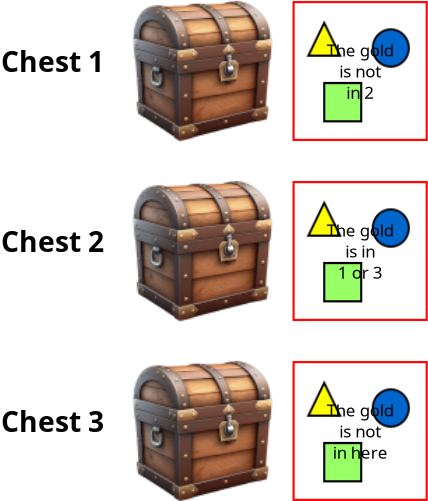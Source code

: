 <?xml version="1.0" encoding="UTF-8"?>
<dia:diagram xmlns:dia="http://www.lysator.liu.se/~alla/dia/">
  <dia:layer name="Background" visible="true" connectable="false"/>
  <dia:layer name="Background" visible="true" connectable="true" active="true">
    <dia:object type="Standard - Image" version="0" id="O0">
      <dia:attribute name="obj_pos">
        <dia:point val="22,7"/>
      </dia:attribute>
      <dia:attribute name="obj_bb">
        <dia:rectangle val="22,7;29,14"/>
      </dia:attribute>
      <dia:attribute name="elem_corner">
        <dia:point val="22,7"/>
      </dia:attribute>
      <dia:attribute name="elem_width">
        <dia:real val="7"/>
      </dia:attribute>
      <dia:attribute name="elem_height">
        <dia:real val="7"/>
      </dia:attribute>
      <dia:attribute name="draw_border">
        <dia:boolean val="false"/>
      </dia:attribute>
      <dia:attribute name="keep_aspect">
        <dia:boolean val="true"/>
      </dia:attribute>
      <dia:attribute name="file">
        <dia:string>#/home/mic/Documents/tomamic/images/misc/chest.png#</dia:string>
      </dia:attribute>
      <dia:attribute name="inline_data">
        <dia:boolean val="true"/>
      </dia:attribute>
      <dia:attribute name="pixbuf">
        <dia:composite type="pixbuf">
          <dia:attribute name="data">
            <dia:data>iVBORw0KGgoAAAANSUhEUgAAAGQAAABkCAYAAABw4pVUAAAABHNCSVQICAgIfAhkiAAAIABJREFU
eJzsvHeQbdl13vfb4aQb+nZ4/XKcDGASMDPAIDMAICLBCMglyZRoiTSrJJqlQMouusqWSyJVJC1Z
ZJEgWRRl0iyaWSAJCokcgAQwmozJDzNv3rz3+qXO3TectJP/2Kd7ZgxSlmja5T/cNfdN9723b5+z
115rfetb39qC//9r/+u73vuuPiq/RarwJinEmXfcffr1N9904sZP/uFXkpAUYXm+t9nL9aWpUc+0
noekVA//+M/8wuyv8hrEX+WH/b/x9Te+9X35eGu738qsV09n7dGDo+r+t7yp/MH/8X+2/7mf9d//
8x8V608+fWx1Z/YR27bf2c/0vcGYUe0DrQtorVkc5Bw+uMyoSDm0nHJwseDshQqdZAQhJkGoT5Ze
/lqRqT/5R//Dj7f/d+/v/9MG+e4PfHMq0sE7ZpPxNxa93r1pol+vRDiSaKWVVsKVU77h7bf7IET1
yFcevzYYZM/PKp6++0jmjsh6oLUUwYdMCjGXaFlIqQoTGGglB0HIQSLcYtDpSCmlEwESR/CegKC1
jrVxxcXVHR65NGWcjLj7jXdx8ugRtGuxziKkIlGSYyeWWdsoV8ZW/oz35hd+4B/8k52/7D3/pQzy
fR/76HLr3Fu/41ve/O7Hnnjh2NX13QPO+1SEMEGwedOxhWvXN8Zf3SnNo6+/8cTkSHOtSIKRpL2e
CH6YalF49FA202GmRSZV0rPODTR2KIXKpWQYhFzYrP276qo+oCX44Gmblq1pw4XtlpUmY/7YCeZz
TRIMox7c8fqjfOXJdZyxnJ5PuG1BcbjwpJlGSYVINFJJFAKpJF4pZPBorUEIRAhIrUFACAGBwFuL
MZYr21M++/hFnlyHt77jHdx85hSurpjsbnLH7UdpGsmkTjGILZ3nP7G6tvqv/9YP/FD5/5hBfviH
fmhpbmHxe01TfTx4/0a8laGtUcEx2dnChxDf6B1vu+cYGzsNz5zb4mBquKVoOTaXkChQWiMESAFJ
opFCIqRASNF9LxEChJTde0XctSEghMBZh7GWSdlw9vImX3x+lXGxzI233MJCv2C6vUEIASskMniO
9iX33rjEyXkRb1YKtJIoKRFKopQCJfFKIIIgyCQ+JzMQAlQSl0kEnGm5dGmFX/nko6yny3z4gx/k
4KiPCAGlNUF0nyckRqoXpVZ//53v+eBn/koN8r/85L/IK5/8SN26f9iW06GrZzjb4F1D27QoAQuj
OfIso8gStjdWuxsQyOBx1iJ8QxEs9545wLGiQSUaJUAIgdYKpRRSqc4wkiRLEFoRfCBY112pIIRA
CB5vPd46rDGU05JnL6zy+w9foF6+kXvueRO6LSlnYw6NUt585wG+8MhV5vOcd77xKFma46TE2kBj
Pd5LbBAEIbGNJYSAaVqauiQYSzCGEDzteEw9K7EEptWMR555kfN2ng985MO89e7bIQSUVGitEFIR
pMQgrJPyp9avnPvRD33s7/wn5bj/qEH++T/7saOqmPudxLf3b2xu4awB7/DO4lyLbVuctThnCd4z
PzfgpptuhKZitruFkIoDc4r3vu8tPPyVx3j+/A43LmjefDIjzQQ6y1FpitAJMksRSYFQGegMFwLe
Wpq6xQWBE5K2brHGYluDbRtc29JOdrHVDlvr23z6oa/x7I7gXe99HzefPMpka50gJISAD4FyPObY
QHKwEOR5QZFn5FmOUCouhRRIGXe4ICClRAqBlILQbTLvPW1dMd3Z4iuPP8kfffUy7/zQR/nW930T
WbehpJTd6kpaJFbw+9evXf4bH/i2vzb5Sxvkp/7lT580QX/eW3vzTf0pz5y7Sil7OBd3PcGCa7DW
cWihx7GDA5549iLOeW699RZOHz3E1voaSgjapiFNE6SUWBeQoebQvCZTnrbxOOuxVU09ndC2Bk0g
04pEpwityJKERGlElqK1oshykiRBShCIaLy2ZjbZ5qvPPM8fPX6Jk2+8n3e//S242QSHgODxAZq6
4qaljFNLQ4SMnqmViuGJAHSLHzxCCIQQ3Wvx4bzDtQ3OGMrxDg999Ul+44tneeuHPsLHPvohMgFC
qvgrCBBgg6D24ZHpZOuD73jPRzb+sw3ys5/4+VFt+FJV29u9MWxeeIbKCfqjpc4jHM45gjPgDQfz
loFsOLvu0DpF4Th0aJm3veVeplvbKCkJxJvz3mGtY3NrgwOZYbEHvaRAd4ujpERqjewSrxIS532X
dyRSKUIISNlderxzQgh4H2hnE86dO8dvfu7LpKfv4iMffD+insWQh4ieMptyZjHhpiMHCHH5uxwY
F7/LNkjV5TQCIcTFCgGEDDjjMG1LubvDQ088zq9+/km++Ts+znd++P0owLYVhw718KpgZ6PEOEej
kke3rlx8zzd+9OO7f5FB1J/35Ie+/WM/u1Sob7l85TpBSGQ+BJnQti3WWqyLF9MagzWWSWV46dIq
aW8IQhKEpC4nbGxscPvdb8Q7T17kJIlGJylpljEcDhlXjixJ6KcJKsmQOkEojRCSJNGkaYrSCUpr
kiwjyTK01qR5jkpSkjQlSbP9/6dJis4yFubnObE05KlHH+KlrYY77rkH7S060SSJpshz1iYtxrQM
Eo0PAe+JBkPhPBgErYPGOFrrcC5gnScEjzEe5wPOewKShVGf5bmET33uy/SWD3Pm+FFmsxnnnnyA
lIY29EmUQnh3tLe4/KYzxw7/xuce+FP/n2SQf/XTn3ivceGnzj7yZ0L3RrgAdV3hnYsoqHMrKQXe
xc9sjUPlA5QUCDwnjx3mvttv5OzzL7I5nvGGO+8kmBatE3SSoLUmUYrBcMj6pCVLE+aKLC601hRZ
SpIkIFWMySrC1iBi8vUIEBIfwMd/IIAngBCoJGPQH3DkQJ/HHnyQtVZy2xtuR3mHkgItYXFhxIWr
6yRZTlGkWJngpMB5i/UOY1vKsmR3OmM8mbA1nrC6ucWlq9d5+dJlnj9/kRfOX+DZCxd54ukXeOa5
s5y/eJUL11Y5c/OtHFlaQOTLrG1bDh5ajqHPe/D+xlM33JB84pd++Y//L0PWz/3E/6TrwfFHm6q9
y9QzxuMJQkqcNfuhyjuLdy6GnrbFe4e3Ld4HTNughGd5oDk4yPjayiqDfo8777ufe+64HVPN4oUh
CM4QbEMbJJevr3NmXjOXyS5fxBjsnEMJge9CBULgQwxPHchGClAqJl9kTLqegJlOmYy3ef6Fl/jf
PvcE3/wdH+dtd7+BtpySi13eeP9dnHvuZR5//jovPvEQ082rmLaFIFAEhIrJXCmJUtBLNGmSorKE
JJEUSqG1RmiBa1smO1O+dnGDx89d445vej9/7+9+L3N5CgSk0ggp9+F77YM1tnnPPe9+/xf/zwbR
r/7BDo9+zNlwl3OOWVmhkyR+iJSELnaDjjVBl/Tioghc8CilcNZzZWvGy5euMJobYL3nqYcf5Nip
MxweFuDj+wa9gny0yMqLL3F0eZEXr6/yppOLiEzjdULbtNTO0rYtznuc8xjb0lQtVVVSO4+zLbOy
pp5O2d7cYrw7pprOaOsK68A6S1lW7GxP+MIDf8zxY0c4sTDg/MsTnvq5f8Pho2c4dug4m6dv5dSi
Z75IyLOEXqLQqUIgab1AKo9QCWkqmUsUWosuGsSc5J1nc33MqF9gnOWpRx7ii7e/gQ++++0oDCFY
6AxCCCRB6Kq1/+qPfuvf3P/B7/7e5s81yE/+478jvNQ/bE1DU1exwAFctxursmRj9SqT8Ti+LgVZ
XtDr98mzLH5I8DHJCoXKB5gA0jjQks/8u9/mb3/fDxDKKd45Vl56hlvecDvSTUl0j9H8Ir/x2S8z
efkFZuMxKlGkqUarWDRqrUg15FmKFtDLMtJEk6UJPSVYXNK4xUWUXELgkcGDgMmk4tnz13j8hWf4
4hce4Lu+/ds5dfoM4vTpuLG84czpUxQ7jhtGM3yArEjJ0iTekhAkqUYriTU21hlAax1tY0DEsJlk
mtZ5prOKK2sv8LnPfpa73vA6jgxTtAQhOgTnHd55Mhfu7meD/xL4xT/XIPrkvW9xLtzpjMFZg1QK
Zy11VXL2mSe59OKzHD4wYjgc0i+SSGW0E3amWzTGMRwtMDc36gKhBJXQmhaJRQqFqCu+8IUH+Jb3
vpd2ssN2NeD3f+9znL75DoZDzUK/4PiNtyHSCcP8KFpCkeQUqSBNMrQOSDzBB9I0QaV7OUygVBda
tEL6gLGO4APOeWbTirlM453niYf+AzfdfAvvuPeN+HqGJBCk4tBczvnZQU4m15hLBSpRXciKKCsA
KElRDJAyosU0BIIQeGNo6paqaTm0PMfNJ5e5c2OXP3nuHF968GG+7Zvux7kGKQQiOHwIOB/w3iOs
+JFP/trP/8pH//r3N19nEC/Uf2GNFeVsik5SnLVMJ2O++LlPkfqGW84cYzQ3ZG44RGmNsRbb8TxV
XbO9O2arKRmOFhFdYeSFojYWKQQ6EZx/7mmu3X0Xi70ep06f4cTxE3jvOt4ocPLIQa7PjnNQbDPX
TxgOE/qDHCkk3nms93GHCnDe40OIMFmqrngLBBcIAryLIXU036c/yDHA5uwcTzzyELfedCPzqUSL
sF9+LI+GrNuGhbkZg2GPoBUyywjOEhAoHSOGR6BE/Fu2MTTBIPOMuV6O8LA4Lrnl5EFevr7LAw/8
CW+96zaWsojGBB4RfERnAaTnRtmYjwC/vWcHBfCJH/tR2aQLP2eMmTdNgxCCuip54LN/QGKm3HTi
CAeXFpmfG9DPs8gzKUkv1aRSUqRJ5KVwlFWNlCrml65CDsGjREBLycrKZe55y/2Ettkn8IQIyODI
ZGDLaA71W+aKgE40WZGS9zLSIiXv5ehEI7SiN+hRFDlZkZFlkX9KtCItEnSiSbN4TYFACIEEibOO
p545R37gMDeePIEwNYTudRlY3ak5shBBgcxSVJ6h0hSURqYZSidIJWldhBQ61fuoUQqBEJAlirZs
mIxnvLiyzuLhIxxZGGKNiSWDaTHGYIzBmpa2aYe//qnP/9prDPKO9330dSLJ/7tyMo0J2jmee/px
rr74LAvDHqpDG3meI6XE+UCqFUrHQi5RCqFUpAyCp2lqhNRdQRWNIqVESnBtw/LREwzzDBlsrIiJ
sTxYg9aaja0xx+c8vSyh6OUkeRopDRmLxbyXd+SgAq3QiUalGqn1PvoScq+WSdBakiQKZyxbOxMu
71ScPHOGQsbiNjhHcBZCwDjLoYMFvfl5ZJISRCxY8R5jHW1rybIUqSSECP9FiNC7LStMa2nLmnLW
sLqxy4WtKXe/4XV422BtBCnWWKyxGOtwzp2+7763/NJnv/ilCYAE0MXgG+ObWkLwTCe7PPGVL3Dq
2CFuPHWCW286w6EDixhjWF1bZ/XaNS5fWmFtbZPJdIqxDiUVuVb080gy2qZkD5y6IKiNpbUO7z1f
/OynSYdDgmsJtiHYOi5KCPQ11KLPtJY0xsYK23uCiAk96xWRpc1SZJ4htcYAVkp8kaP7PbLRkHxx
RDLskw4K0jx62cmjS9x56gAb557nxZdXCELhTYszNd62JBIubAQQuoP0EqztKnlQEoo8AdOCsUhn
CXVDO6topyV5mpJqRZanLM/3OTrKuX75Mi9dXqUsS6qypKoqyqqiqhvqusa2dbKYy299TQ7xPrzd
GRNpa2u5snKRYZEwP+yzOBpy+MASUsqOXpZMq5q6NbRNy+5kwu54k7KqCN7jEDgkAUlTVaR5jvdg
HdQ2oKVjMt7hyvXrjIjUi7cOH3y3Ux3DfsGVXU8/9dR1w3x/hMgyQgg4pRBaYa3DGINOEvL5eaTW
+LaJDPEe5lcenCPrxz5HWzecOrzAzctrnH3uGW45fpBhqPeZZGcNtnVcXtni+NEBUsxItMZai5Ii
QlelkELg2xZvDCIEEsBZR1OWBGvp5wnDXsryMCNd2ebchUssFafAW2645SRHz5zmy595AOf2KB/e
A3xi3yDO+duNMXE3O8vKy+dYnOszKjLm+pEVTfJe7E2E2NpsjaFsWvI8Y3dasiQA79gdT9mdztid
TKmqit7cEnm/j3URKjZKoqTj8Ucf41ve9TZm65djsec9zsUQpoXnaqW5gRbTWlwISGMQSuGNwQVB
mmVkeYHSCuGjMUWSIJE451HSYS1oJWjKktmkxNnA/LDgtuNLfPKZ57l67z2c7AVECAgRcNYRbMPL
52eM6l0OnD6Mr6ORm6YlyzOcdbQdqqrKhspYyknFdFxSVi2TWcXWuOLqxpjLa2PK1vLoE0/yutNH
kL5l9eKzFHKTutzFugRPwHru/61P/Jj47v/6vw36l//FP1FXrLvJdEnWtoZrl87z+pMHGQz6DPo9
Uh3zQ5JleBsXLQSQrSFRkfDLhMciObAwRz/PGA36TMqSSWUI3hGA1gqkdGglOP/iWWZvfhN1/Upi
3aPxhXOUrWc8sxSpxlYtspeR9nv0sozgHFKrSDoGj1AykoPe42Jdj/fR25uypJ2UeBfRTdrLOXFo
gQPPXeHJZ77G8htvQtiaLM/xArQIXNyscVur8PTLtFVD0xi89+g0RSUKKRVZ1iVyqcmzhKJXMBwU
LC8OOeE8RzfHzOcJdes4tztmbWOLfqp46YULPPb4WUaLJ5C6C+qBo488cXYZWNMrs2Rp6XCez8Y7
OOcoyynKG1IlydKUNMtJEw0yIgCpJCFJ2BlPwHuyNCWTFUWa0lqLc55epmPfwKYYY6ibBpXlBB+w
Doy1SALX1jfpNU2XPzzBO6yPBWaaplzb3GK+JwnWkfiAn0xpq4ogFSGiVXwA6WKzytRtfLSWWVkz
mVaMtyZs70wpq5Zx2TIta7YmFZV1jFcusX7jEYbC8O4PvB2tFJ/67c9SO4nKc+bnchSeJIldzixN
9rm8VCu0EhjvcS5grMc4TxssuI6ZloKeFgTTsrG9Qxjk9EYHEQKq1hBMF9yFELTmNLCmm9amqh2L
euca5Au0TR0RjIiIZq8fkGpFCBYlwAbPYNAnOE/bNuRZEikRKUFIFIEsDfR93PlmWhOcJ0BEKkoS
8HzthRe468wxqskYIQSHTh2nKUvWr60ivOXaxHEgG7OzMyNIiQ1QzWqqqmUyntFWDT50cLPrPCap
Iusgb55q5oqM+X6BtRbvPONZw5XrmwA8fPkyW+PbMaHioU//NkWm2BkL2ralST2JCBRFjhQgdezF
ayVjnhJQt5aqNTS1oWksdesAgfWe2jh813IQwbO5MyEVsWIXUiK8j30YYmvaWI4C6ESK/IWXr3Dl
ylUOnRrgTGxjIqBt2pg8nUf5mDviS5ZEJxhXozuSrW0anHUoJbEhUNcN3jm0UmRaMm0adJZHTspJ
EPDMc2d5w5mTTOsW6Q033rBIsys4f67EucDz10uuvXCB5aV55ub65HlCXyuG/ZTFuQLV9eFDZ5R+
FmF4miUx3zhPYwzGWNKgCCFSQb1+j1G/RLabrG9uk88lPPDgJdJEMXfgKK21GC/xPlBXTRREVNFT
vI8Md3Ae6zx12WBcZAcaY7EeGmtpWkNtLJ5YxI5nMwZZrM/OHJvne/7Wd/H5z/0Zjzx+DghMqzYD
0K31BWmfwfzBSMrZGC+djUXerKpQWkd+KkQawVqH72AqgFaKJgQSrfAu9sCzRGGdo2oaICBxHRMr
MC4gcAgt2dzZpa5qZtMJf/Sbv4kUMK5HSClJ04RjR5Y4cXCRuWFOmoiuUo87T0oZG2UhsLs9RYqC
fr9gUrUoJbvu5iucU/CByLZEcJIqxcrVaywlywwXDoKAqqqprWOsLWUmUDJ0fUQIvkInsWK31tMa
R9s6rI/GMc5FrzGWtjFUxmJciKmgbhlPYqNsslnxwB/+NteuTdnenYCUNK2JJchtb7jtv3n8sa+y
u7ON1nEHOOeYTGdUsxnjnR2stVRNE3NKmiIFGBPxubWWuqqx1oLSGOdxxlAkiuA11qVUxFZvZVrQ
GcZ5hJDgYWc8hbpBSMWzl1pSrZkbOUSwCCGp0fu0/7QN+CAIAfJUkaYyih5cIMsTrHGUVbN/fW3d
4pzvEnqgbS27s5hbPIJMSyaTGTvlCB1c129RzOqWjWDohaoLT5JcSfJMQ9nu0//WQ2XM/t8wNjaz
mtYyqxp2xiWzuqUN0LSG3VmkiB7ZqHjpwgYzn2CFjt6MSH71p/+p0Le98e6bT91+R9hcXROXXr7A
ysUL1OP7MFvX2d3dxQvJIefw1lAnURKTJAlZmkYqwFqcidVnWVaUjWHUj42mxHlG/QIRPMYFGtPi
Q4LzAouH4JnMSlQbE/v8cAACTNviA5imZq2yjNIZVd1gfPRCEBRakSZyn1j0LmCdQ0zr2DsJYd/T
9yRKVesYlw2TaUVZ1gRvqcqK8azk0Kjg+77vu3n00af4vU8/zKXdEjPwFFqRZAm9VCOmHhmjPkGK
yKdZT20sZetiC9kYysYynRkmM0tlBM4Hmrpi7DTBB4QU3HTrG7nrzCmOHj3MsSMHODhKfunIUu9v
a+vctdmsFLPaUMwtcvqWYbjxltvFbLzLeLxDuXmdtfNn8eubpElCr9+jyDNEp8SQXU+krmv6RYYS
EKxlZkwk/oJDC1DBkyqonMXR0SoItnbGzCceZ9qO9wp4YnPNuMB2A9tVg7GvgroCjJOIBmQg9iaE
iKiLgLNx4WwXzrzzGGMxQNsYXAhMGoN1nqaumYynLBaCR7/4Ga6tTSinM4xrWUolxjhCbciieKXr
58dQ6QIYG0Nh60AmKb25QywfHnIoSfHEYvqjp27gXd9wL4sDyVwvYVAkKOHAluAqhGsIlLq2VaZ9
YMO0BuqSumqDaY2wxuKsIM1HZCfmOXTmdbRNTbO7xtaVi1y5/DIihNijyPOIy1NNVZadKEAgCLgg
sC6iCq0VorVRRiQU3oMIjp1pSX+UUTcGETxeyHgj3kW+p3WMZy02c/TTBNslSSlik2hsHJkU9NOk
63+KrqPZeYgPkTtynqpuKY2lNo7JpKRpHa1q2Z1OeXqyy9Ur15m1jplXpKZhzVtUIPbis4zecMhw
tEgx6COEIhAi09whUe8cbdMym05wsxkqTRBS8qF33cSJ/mWCtzAJ2F2BAQQRlemOym999pJujLmS
4tGzbTavjUUxGOKdJ3gfb8pYmtLig8cnIw7e8iaO3no39WzMbGeT1ZdfoJ1uRi9QmjRLUSrWCVrr
GHqswzmPVgLpHKJbVI9nY3ObpcGhLvnDPW+8lXe++y38r//2dxmXFbOqYaYF3hta48m1IOmUKD4E
DAIvBcHGpNramAsI4Ltka62jtZ6qNtStoaobpnWgNA7rDXVVopMEkw44evwwo2GfTEkK4TpoClpK
nGmpplO21zYhREK9+69j7fbSv0ABvqq57xvvZVBfYreNVH+IUA8XfFcUBubO3EfYvkg53b2ibV1e
ur66xoUnH2FHLZFkBd752Cv3vntEEXKU0ETOyrpAKBa58Z53YtuatpoyWb/O+sp5vDVIAVonJEm6
nyytdeADrkNckkDpmki2VU3UqtVbXHn+EQrRUtY1TdvSNBJvPJV0THVAK00IXVvXBBItUMLTGk9r
LC6AEns6qsijITXzy8c5NBziuqp7TyEjlUZ4T9Lr8T3f/9f5zGe+wlOf/zSNEF2/pRO+7eWm0EmH
pCD4QPdqV6yG/c5pVihOLFg2dytuuO99XH36TzHTrcizdY9JZTmSXaTavIqr2xU93p2s+KRHMzrF
Qt7fh5F7hnjFIAEfPDi/34Z01rBZTcA7rAtkyye55fgNOGtoZrtcv3iB8c46BI9SGqSCIPCujV0z
EUXU42lJVbUQPF948HkOPZ9zfr2mcYGybtgKkhRHkqRI2clJu2uMtL4gyVPmF5Y4OD8fvVMpvPeR
DJQS27ZU0wmzrW2Ekuy16PbaAyjBf/UPvx+18TAffOdpkvQDPPbvP70vAwk+Ui9R2BKf9M4hhMDu
6Zo7s4QuF2ZBcPmll7FItnYnVNtb9HTUHwQXsMFz6eqYZ168yjBNGBWja+Jf/7MfHW7YYqspS50U
Ef97H/VHvlNJeO9w1saffTRIcDY+7xx4G4k5b2Jnz1oCgeH8IonweGeZ7G5z+aWvYduGidUEEXso
BM/SaIBpmk7zZMHbqHbxYEzLocTRz3OWDx/i8JHDSCFI9liEuFoxsbaG6e5O5MNCFLeFTt0W04vY
35n7wrju+ff9tW/nDUcaQjsjOA9zx3n07Bb/4Y8+3/F3nSJ+T6D3KiNIEa/Fh2iw6CXxteWDGbmw
bMwqbjy+xDCVBALORqO1FqbGslykjFX/Pk09MTJbcEE6ff3KJdp6ik4LFhaXu7al2G+z7t0MoROJ
RU3O/sXtoRAAaxwbq9e7XGQ5c8MN3PK611HOplSzkpdefIG19Q1mZcPubuSiBkXGwVHB4vyIkyeP
cOLUUY6cOM3iKGd+NMQ6z6//4q/RTqfxOl4VvUXoRKDdou+p0GTYizSvusb4GzHiC8HN997FmQXD
zrWrpIfvgSJhev7L3Ly4xPTNd/Lknz3yivH8K4LTvS8f9opkse9NPgSkEFy9OuH0kZxTCwPMuGJL
gOtazU1rKZtY1V/Nhn7NmEsC4J/+83953Vp3yFobY7Np2N5Ypa4rhJDMLx4AoSIr610MWd4DMY77
rrrH7VX5sV25n4NC4NSpY+BaTBubYAcWF8m15szNJzhzwxmGhaSfSnqZJtEB7xp8W+LrXYKZ4a3B
ec+OP8hv/fpnKDc3o+5sP42G/V0cqWjxiqH2lfNh3zB7npHPDXnf++/Db73I1bHmxDv/Jtu7u9Rf
+wK5uYqVA7785fMIZ1+l8X1VaBJ7+SXsX4PvQqpzntYYjHDMFwonNSR5RJ8+atC01uRpggghnF3b
Paq7z14NIRyKjKsHoZg/cCS+5AxbW1uYekrdWEajUZyF8IG99wv2vCfsGyFeY2RxtU4QwdE0NdaY
2HO5vALe8653voGT+iJ2VmF3LLs+/l6kZtz+3/HeE5xH+k0++tG38wdg4Oj7AAAgAElEQVS//yV2
Vzc7xjfE9Q/EAgaxT2bKbuf6PUOJVxaUEKHnxa8+jBeBs1crHr30y7imZsFvc2wkubB6lWDCa8LQ
nklj/olUSdM1zESWR1gsJSqTJFIw0JpM6wiL2wbtHLnwBGvAGuqqwhLqqpqsawDr7DWBu/PE8pCX
VtaQXULcyyFz8wsIFpAisL25znR7l6qsGA4HpEkSa4vOOK4LYzHMxfyRZRnz8wtc2Nwk+K66txYh
BdOdLbbqDazt1BjO4zpUt2fk2M2z3PDm97O58jU2zz/GmeMFD1/rFNAu4KV4VTzaW7nQGcy/6qnQ
hbK4abbWtnmmEgxzyXTX8uwLX2Vh0GPpgGClFmxtRKqk7iry1jn6oxE6S9F7Yg+lWEw0upNONWWU
3tLxer41VPvjDeCFQGpNkmlMGftQSLny7x980uno1v4K3jG79hK7WzWjpYNdlO12gbNdfvD0+nP0
B3NIIZiOt5hOp8zGY/r9/r4hY76JFbIPMJ1OuXLpAhsbGxS9ghtOneLYgUX+5EtfYrK1xUa2w6Gb
7qVX5Lz02AM4awnuFW/z1jE1kHztSa5dvsR0fZfHnt/Guw7xhMi+7m/81+S111YIUkR05LtN473n
8hVDngtKkXH7Pfdz6223cvGpR3nh+ecYFDlpntPLUpYSjZYSawxtVeONQVkRqfiqC51CvKKU33t0
oMK5KN5TSvB3f/DjtLNt/u0vfCqurffr0LVwjWmvOue4+MJ55Ojo18VbISKJB7wCh51D6pzRfM7i
gYPMdjepyhk7O2PyPEMphQiW4B3GwsrVNba3djmoNJcvX2bt0vlIXm7PCGLM4tExW+M1rq9P0N6+
xkNd69kYVzz19IVY9Mk+TRPDiGdP9RGvV4hOuRF8jPaR2EKEWJyWHuq2pW4NFkGS54gk5fLWLodu
OM1999/P3ffdF55cWBBXV1boS9B4qGuqKppViD3jim4ecc8YgHfx7+9B41cn+/jbCO356pceIDiD
dxaJJjh/bd8gzppLXijmT98OgTiQ081EsG8cvy+y3l+sjhkOtQMURW/E3GieyWRCXVXsbG+T6CQK
pgMsLs5jrGV9YwNXV9RNw3RWM51sceXaZ1Ei4K2nl8RexF4IDC4gfKBINLWDy+uzTonfFWg+vGYT
1SZW5NZa0Jr+cIhOMwiCPNUsKUWmFVpJmrphY2MTW9WUreehhx7hwoVLYntrk6ZpSLUmqBhqhBD7
iVt2Yrk9X4iSJ7EvCwpdvtrz4P3cFQKbWyUPfuUsjZekIgfhcC68YpDZ1rVPlVZVSZYXWZbtu33Y
w9UhdIKzTvbvXNf3CNxx60meeOpst4COtvXxxoseJ+fmKMsZdV2ztrqGMTlZovDWYK0jywvKcky/
MaxtT5FaMyoSzMzvu3pwXdhyHu/h0kaNCwl122KMpTGWrCjIejk6SdFK0RtIlhJNnqXgPdWsJKpq
INQWE6DpUJBzhlnb0jrHxtp17r7z9dx3/1vCc08/KS497gioTsEiCQG02AuTkcDc84jYown7sDhS
N27fo4Lf86ZAPyvYmjX0spQgoz6hDVzYN8jP/MIvXv2B7/97m7vbW8evTydIpRgtLNLr9RFCdh+8
hyr2ikWPloH1lZdoxuvI3nyHvyP8Dd4zayIfplTCyTM3UZYz2qZhOpuQ69hLGe/MCHXJQAq8s8zG
Jo42mEBtHLU1zFoPaR+ncxj0SaSkpwR5kqCliAK0psEbi/AWfKA1Le101s2d01XY+5s0cs0ixvVY
yMJ4dwdrDSI4cfzQEt/28Q9z6NABrl5d489+/49JVIS4at8jwr5xfJcfBFEcvh/yO/Y6tnLjhQhn
yUSc5NqynhZxvTLu9/YNApDkxeqcUMezLGPl0gW+9MBnOXHqNMdOnmFx6QBZVgBdou1G2pqqZvvK
VaaNY5gNO1RkIbh9xBNiSIwiPB/QSnLw2EmqqqRtDZeub5KXWxiVY3WB1Xk3RyHIsyRCx2FUDkrT
EqyJvXmgmVUddPUdvxy6CaQQ4W63YLJDKHsQOXSqlN7iiG/78LvpJQGC45EnLrDaVLRtS6/d4Njc
GDnb5I7jS6gPvZMHP/2n4MEC3dhQLECF7FiAqK7phlhwLtBYR9maiNKsp/bgdYJIc/K0IOspkmAf
/uxjj738GoOkabYRQqSQ87wgBI+tZkzXVii3VxFJzmC0SP9VXuOcpZEFSQFtU8ck1xkjdEOWe/lt
L8577yinkyiUBtSBU7hpPxZwbUviXFxcIfCNiWxxlyviuu7rITvqOyB9t/P2PMDF90jZsb6vLgb3
d67nfd9yP2HnRbaqhs3NCY88fImTd7+N4ANPPf4wtx7vRZ3wzpTji8vc9dY7efLLTxAjU7f7g6e1
nqY1NCY+Zo1lWjdMGsOktdQucObMGUbDPn0t0QJSpUikIJUQjFvdu7xXD+ys7g3rJ2mKDIFMw/wg
Yzi/gENStg2rVzcJCLI8jwqMEPVPMeHFnaiIbKfsVOj7U08hKlMGRcLOpAI8s7ImrepXrkLEnhwE
lIw0SKfbfqUiI86ESzwKASrS76FTvMtufNm78JowtRd2lRDc8bY7MDuX2d3eoapaVjdmbE0bTkkd
k3l/mfWNdbR0JJmmmFTYqeHqxnYEDY3Fuijii6qcOKYnBQglKbIkAiTvscAgTxhlilQKUilIpECJ
CA5M0PuTufsGcdas0slWdJIAgUREUfUgT3FCkSSeLF2kNYbdSUk2v4gtZ9SzCYSuWdOdkhBnK/a4
nbDPc9125hipCjz8zEsg1GsWzIfAcK7gR/7R91DubvKzP/e7zGbRP/ankzuOSDiHCAEvxD4kV1J2
9I7fp8T3jLCPT4lt1iOLBatXLlDVhu1xy8X1ltGJm+nPzVE3DR/7gR/mySef5Ld+7id5822LCCFZ
362YtIZMCkaDglTFDSaF7JgaQSDqs2a1wruAblq0VsxlmjkdJVKpjF1O9jZxqtb+PA+5HDoeX3WM
r1aSVGt6aYIVCp2ATjxVoxnOL/BN3/odnH3qOdaurjAe7/Dic0+TKUFR9NCd2nGv1Ru64vKliyvk
Ms56h7SPD2K/sxeAQ3OaFx7/EnU5pZcFpt3hR8EH4nRGQIXoSXuwfO/Lh1eS7Z47eR/iYE6IA6nB
O7wxXLq4gjeGsjasrO6S3/ROzj76ID/+E3+Tm2+6ASElx0+e5At/+DuEsIVONM44lgcFiYJEye4U
ioDWsqOLAm0bKCuDkIFUSbQUaGI131exaFRCoMQrYbVyrH+dQUzbrAudxh2oOiLRWVRwpIkm0Qna
BaT0BCFYPHaCtNfj5C030Z8bsbmxytlnn+XcS+c4eGCR0dwcedFH64hJ9uLZ7rRhtRwjkxzdEZWE
Vyi7ly6t0Y43EAgur7ckSbZX/sVQ5fcq8L0m1x566hqiHbdmozUILkLjGN8ts6Zlu2x4/d03oTrv
qS2kBGYbVzn/8sucOHk8Kl285+CBRRIzoygyQFEkkiQRZFmcRxFCoKXohogCie56JK7Ct7FzqAlk
iSIREVAIfNSTeY9A4YPf+jqDKBE29yhr1U3B2m4W25g2amrxCJWSLCwyKxv++JN/wMLSAdK8YHdn
GyFAdzMg450tdnd3yXp9ekWPNM32K+msN+oUuPHnyBsDwTNpA4+d2yLRmrnRCLeH5UOUXXr/Cnku
AoRgO9lq5JoaY6hbS920Efpai1Jqf6zaWsdO0+KFIFMJgqh+nE3GlGXFZz7zeV46f4GmrmKi3rrG
4YMJvV4O3rMwn0ddb4gql0Ev79wz1ktGRmBkUklddVJRKSkkURDeCTLwkRAVwM60vvZ1Bmma+npS
ZHjv0EpHPC0kwUcXy1Q8jcEJyeDEaX7vV38FIWQc5E8TrHNcOv8C/SxBScEwT5FaYb1lvLtDANKs
IM9zhEpiXuhCig5RNO0DZIkmXViMchtrcSHKhYSL7dm9qdy6baMOyliMdwilKBJNLhWJEuT9DCGi
DDQQE7lzjlllqZyjaUoW5nuUs+78kqZCphkvPPs0Lz73LCHE2usbbunT6/fp9zPq8RbzvXiQgQqB
NMn3w7vzEuscWE8GVDLyZq6LOHu0utiPBXtAJ4Ttuvl6lJXTrrXWhOCDEEIQpOyME0XGiVKoRGKc
B2uYTnY4duQwO+MZ69dWGC0tc/TEKeZG82ysnEcnCp0kZEJS5IHaBFpn2dnZRuqUPC/QWmOMwVnX
DXR6grWYto1IxrgoYg4w2d4iSZO46FqSa00v18zlCUWqkZJOja7ItNjn3/aEBVHP3CICFI3GBE2e
6zgoKmCyu8Ohw0e5dvlSHL9Tkv5ogZvf9K2Ina8ipGaQKIZ5ClKQJTqOMUgZqRLvMT6eYJQaRa4l
ukMseaL2G1p7RGPH3OK9t44w/jqDVHU11emCA7T3nuH8Uiyk3F6V7kmkRinNzDiUlAyLhGPHb+Pc
+QsURcGd97yZq5cuMtnewFpDr9eLk0eA1lFnpbXCBIXK+7RNydbGGsrWVHWLDQKhNEqlKJWBikRh
6h1D0zDKNAtFQi+Ng55KSvJMvabeMMaTdCNs8SCgKBkKIVA3EmM8udbMKktepGRZytL8kJULl8nm
l0maCbqc0BQD7rj/G3j87Mu86WAc2syUZFCkKK0iWBCQdrnDmFip51rRqFhrSClwCAZp0tU/7G+Q
vR6aC5T17BXcv2+Qmw6PypdnfhaCH3nvSdMMZ8v9hBtCzCdCReJPSkVTVfSl4dabTrM7KekN55hf
OsC1lQxfV6R4nE6jOECAlFEqVFqJTlKkikOZy0eOsLm6GlGHeKUDKMUeiSmp0rg7B0XGIFdoTTys
pqMzhAhIEfvwSkGaqI7OiHvTWod1njRVZIlid9qQ5wkhBO6563Z2Z49xbmMb3V+G0RFuff0daAIX
nvwzvvE778Ebw6BIY/FrPXmiCM51an8fz/eyvpsdo2MpYjgs8iwCjJhq9kGIB1wI6w+9cMF9nUH+
8U/8vP/Bv/8Ptp3xI4A0ywjVrJvL3iPPIoTVSZT3NHWNs4b5QUaqemglyft94lSrQAuBFoGmM6Lo
CqJMKFyXo4QIZFrSz2LVvc/3CBlPeAudBktLskTSzxOyLH6f6Ag96QyZqr1zqkRHZYQ4v+EDCQFd
pDjrKJKWtbUtkuRWAP7kiw8yHObcc7LP2OcwWGbBbfL6bI1v/ODtZKlmNquZHxSRXOy2uk4zJJ6m
hdpEJaMIHhVr1X2xiFYqQvK9393rlggJwb/muKbXHK1x4w0nVrevXz79wsUpOklws9gzDx2zKwQY
a0jzgqwoMPUOvm1JcPS1ICsyxpN4jmGmJGmWkuiE1AeqbpTY+jja4CEWjgESKehpGSEsIDsmMPYZ
BG3bUAO5DvT7OkoxVQwhUkeeK1MSJaOOVoqo962NRbpO7uo1TdNStoZ+plnZ3CLRKafPHGQw7HWS
2E5SlAjSTJImCd4H1jamTLdnpAQS1Sn8u0ZXax22K4VyCV5JMh2PIbE+4AOkMipSorDuFXlE8AGE
/IsNsnLx0rX1lXNYMSDLcmZdv8MYi7UOnUSrp1pz+NgJLj63TmkMRR0PKMsHA9qLK/HQmESRKk2R
Z1G41rRU1iN0QmPbfcVfZAQgk6IzSFQEhn0ijDjirBW9LGE0yEgFFFnSCa9ByySO1nXyUjqtVJao
SLH7QGsswSmKRFEkAtNGUbSWgrlBxnjaMp3NmMxaxrOK7d2S7Z0ZVeXoacn77z1NL40Gd9EVulyl
UZ0ntnsMQcf++s6Toug05g0PHD59lLWL1/aYh82/0CBlbbcqeqRpSqJ1ZEulwDobz/qwrqNMLe/6
wAdZue317Fx5marapqwNR+bmqcsSaw3oWBBpETppaQrCUtpYaLbdZ3sfO3KKKMiWoqNa9qhi71EB
EiDtkM2gSBn0C4JzpN1gTp6q7hiMCG8TIfBCExJBUzf4roDrZSn9QUZvs+LBr55n5cp1rqxOuLa+
QyoEuZbx5B+tOLI0x4nDAw4MU+ZkQAm5X13v9WhkNyEFUX0jiGMPrkvcdNzaHuX/oY+9h5NnjvC/
/9Lvsrtd4xF/sUGcD+P+cIQ1hkSr/bkH0QnBEi0xrWXj5bO85cPfFl53+21ceOmCqMqYSw4eXGY6
3qVtGkS/h5AKpTQuBJSSFFmKDw2tsx0MjDcYvN37jhA6l94juToRg5QxUUc6QpLJGK6klN04XVxw
7z1JN1TT2IBWAt3LqdoJEtBC0M9Tbjy8wNmnzuFcYEBgea7HpG450MsZ5ilzw4wDC336ueTwXEG/
n8d82sZ+DUp0axZ1w3VjqW3kyaqmU2Z2eja9V6sEz4tPP8HLzz/FZFoCEmftXxyygm3XYoNFopIk
VurWxmMgbOyMJUKgm12+/JnPi2M33sCb7ro9jIYDVlfXxb/7nU+yeu0KGh+PuUh1PIMkCHCxfyCk
iInRe3zoEFLwiP1e9N7FdPboIKsUEtlR9lmXN6SQpAqClGgVH845rHG40HFJeFpnKRKNFoLWB3pF
xkElWZxL46yK8Sw3htY5ShM4vFiwNJ8zlyWMeilL/ZzgHM4GrHWEjsWFWPk7H48cTKSIYVmq/Wvf
V5p4j0PxpYfPkaUJRdIn1wGhkvVX2+A1Bmnbdl0lWeRYpGZaN+zOSs6IEE9cUAWJkvRkoNm9wtnH
dnjiyw+KNMvZWLvOtZVL7G5c5/jCkH6/T6J1HEPwAQcECcoq/o/qzjTWzus6z88evuFMd+TlvSRF
SpQoarQ8aHANu3WdGAkMw0X6p0VTpEZRBwH6p2iBDr8KFAEa5IfRNijsoCiCtgngIGmSIgmSSG4t
p9ZASR4kSqJEUhQpUZx5p3PuOeeb9t79sfZ37pUUQYkty82GCBEcLu/51rfXXutd7/tuRTV7+UMI
qKbZRWdDrLRm4Kx0t0YLW8NawdnEr0qYLWkih2hVNTNU2MS/4+PBmmhFqTVpapmPwKCL4+HGaRYG
KXlm6KSWfqLp5SmZaQsCJ4Y2LQi6Z7wS57OUtaMo68j/EjVV4/wsZYGMIzrZHIlGdrMkiet7vtrb
A6K0Wm/Hjom1ND5wfWvIc6+c467bDnPowBqdTHqJzDuSyQZbwymvXb5GMZ0w3RmyujRgadChm2dk
eYpS4uSZWmGsZ0YzjaTrlgjQuuPM5h605W+s5WPp2JIM8iwaqymF0iHuFkWSCvXVNW4m7GmNLzWB
+cyw3EnwIbAzrfDeM3WCj1lrSBIjyiyj0VGj2AqSqsYzGk8jzqcEWUDOhqKsqVrVLQI1yWi53n3x
kDmRMS1BAoJSrA933jtl6eC32iauhRQW+j32z8+zvj3m4vVTrK0scWh1P3meMUgNDBLmbl9jOC6Y
Fsu4YkzHQJ6LTsQYjQut86f0NEZraKT7JULmsDu3aINDEIhaUpaPacNB04ipWCIgX/ABrwKhUbEo
kPQXnJAkEq0wWSqfUWuaqibNMirn6Ee0WSNyOWPFz115kYArwDWeMtpMGQVEUmAdlbjeBXxTM5qU
rI8KrmxPuLQ54eq4RiWp7OYQom4l2kh5R1CGG6PJe++Q0fVLN/OVI4LZaz1r77tZQpJn9OcGNM7x
/OlzzPd7HFjdxyATl+rgE/q5JTQZxtUoJ1xcaw1pYmcioBC8MDWCxqnoQeXbAx3aaaEP6m3HiYrD
sxCg9oGqdKiippvZ2UxE2xa8C7M/a6xBB9GFOxSlcySJJXEO7QOhlcMFOR8UgTpokT0D0ZAksvw9
07Jkp3RsjUt2piVbk5LtcUnhAg5FEokTCYEcj4vFRsvYUbNPGAjOuWDNtb0xeFtAsl5vR3i0bvYw
TMQyjBITL681q0uLNK7htQtvkWcJqysrLPa7DCdTnFNkWYpVCaGuqBvBlhRITg1x0BR3AIqZtrDd
JSpOAWcNFER9u6dsHJuTEu8DS70MEw/0+AXlPx92Z+9OSBlNEMvXNEvizEeRYiBIsxpcIElkx7qq
oq6dsGImFVvjgq1JyeZOydTJvD8z0EtF6nYwT6N+Rhjt29OSspTdKm7PkWERCRYt6uGCn9zcGr3N
sP9tASm2bqzn+YInBI1qp2AKHcBaQ9NUaGPpZhmolF4np6gaLl66jFKKtZV9JN1M1EhWk+QJVe0i
Y16MM62Nmrx2qhdlzi1tRsV5+O4Ks1Tmg8xodqYVNlrvTYp6lvKUancSsxTR4mIhBFIVME4oP75t
c6JlVFk1bO1M2RqXbI5LRtOKwkn11EtEqLm2nErVFF/UEHdh0wpAa3HYS4wmsRZjGkE8mgalZDTV
nklONszo1KXrbs+HfXtAenO9qhbGG1oFXHxQmkCmIe9kbI0Lxj4w18sxicUq6K0sMa4cFy5dITGG
A8sLWJ3RAImRw6v2gi7qMFMKxCorlr8xIAHFLceP0kkUZ196TdIm0MTKKtGKQS+jlyWkMR3ErRWH
RAEfvVB8ULimEUZkEOJaXTt2iprRtGRrUrE5LtmZiJ6qkyT0uindxLKapbMbG6wV0oJp/ReJOn0F
QWnRNXo5q2wQV4fEAEHK/1bi1tbyIcI7Dv22dPWugOR5v668r0LwnRACabTCaMs8pSTtuLpgkCd0
MoUyhnGj6FrPwZUlRtOCt25sYBQcWJqnn8eDN4QZ2Vixm0tnO0BmA/TnO/zCP/hp1q++yaXXL7Cz
U0ewEnIV6FpF7hoSr6PenZlbAq27m6tETTWt2CkqticVw0nJpBHowmhNL0vIrGGul7My35NpZ8TA
pKcQWMSaliUiBUEdFDWKvCNWTWhF7jyuqim8wyEvDkiwMmsheKQCjkS7tsoivK0HeVdAfv23/8B9
5Rf+0bhqQqec1thMbimovWNclGRpIDGKUdGI1ZE10Q00MAoW5ys6SQq5wPSXbm6hfM3yXJ9BLIEJ
u/2FHFRi4a1D7FVCw5/9/v8ieMfOuJx17i4g54CT76EclzN37cm0ZKeo2NyZMiwc24WQvPM0p5NL
OdufG7CoIUutnIdaQXzw1hqsUqRW9BwmMWjvMVYC0sqelZKK0UXg0HRSJkWFQyQPSUTGddxJdZC+
KUQo3qrZXIpAQBv9LmN++85fOHzL2uSNN94QEDFJxLwx2oyD0IKWuimGeDeIStAEBpnBKEsINT76
Vy3M9SjLmsubY5p6g32DHnm80EUqqYC0EXFMG+DaxpjN9Q18UCQmi32XJ3gYjSbsjAtx2ylrJnVg
WtVopeilRiwAs4SD/Q6pFSKaaBEhsUYefiIvUYt+tLvCaiFiGwImSWbsm9Z8oCV+GCT9mbqhaWr5
WhG6qZXCG4vzJS5E6ygVG8AQhFyHUE0VUFf+/QNy5tVXhsPRmKAtxkSrobKicQ5jjHgKJha8i66f
YglOgG5i4jhTcJxxWdP4wFy/i68zrg53KKYTeqnF2x5B7fKEVfymU6WofEqi43EchHNy6tJNelaz
2E2Z66b084T9mSLL+mRWoaP1XtsdJ4klsZo8ldyvTYT6rcYaE3dDZNC3HDLf8qxk+KUIpDaZGav5
mF4jDUzAzCaOZLXGoajrhqDkmQQCFpFlt9CcUZHuGhwKM3zn839bQL7y935u4dr6th7tTOgM5iRn
1pXMQWp5E21q8R7yxDItKrq56OSCF7gg0TCXGVwT6CjLVpCbbLqJYnWuy7ZVbAzHNI343QqQ2DaF
ItLM2xzc5jfvWc4T9g0S5jopg9SS5ylJmggckQrRQv6OvPGpUWSplcDGTjyAGBtoFa/cCFgNNu4i
tKGJELmOE75pWWKMOFsn8QwNzlMHRVM3BCcV2rhyFJW4UaiWDisfTQjnGv72Fz7DylKfP/ydxwgO
mhCuvmdAvvpv/9VqZ3H19PMvvjJfvX5O+FII5F5MC7IsI8syymlJnlp8kEFUUTk0bnb3Rx0CSkkT
aIxisZOwU1QyT9cwyCz0MjYbLWrU4HE+lqez0le+J1H8gldBSsnE0M1Tet2Mbp6Qak2e2pkVeGsl
a2N1s9cufbY7tLiLptrgjJTGzstbLhiYNIiFTGXodHKUd/gg8EkZJ4PB+92bf+oG6hrjPUaJRqT2
YUZrbbXw83bM1tV1klQzmTRUPrzrHpFZQCZlvTO5fqVz7LZD3HJolZMnT5FYSx1gPJ6QZhmpNnR7
uQx8pgXdPJMeRbdWMlKiBq1JkkQ0Gd7TTwyFhknpZJdZi/J6z7nuZebcNk9tGQaznkTHK+o6eUqe
JeR5JkbORgmIGaH3oBWDPAdCNDiGSVFRe0jSROwEUdTOk6UJTVlQVA1Biy9Jnhp6qaWqHbiGUFc4
bWjixFNrLX5fsfIqx4Uc1lYTGsGrQkRGd5n2ntoHHv/WSWxi2NgqSIzBod91vd7s/pDHnzxRf+rB
j355OhktleWUw0du4egdx1jat8x4a5O6nMZqQup5axOKsqbx4j8YGhcZ7i1EIgGSN0mSiVaKygXq
umbiNF5ZKQiMxzTNLE2pqDJvizG8JzQF8/2chV7GSj9npZ8xyEyE4h2+PWyNoQqKxrd/Xx58xyh0
CFRNQ+M1PiiaIHm/10lkZKAcKpqQpXmGTcUlG+9lVIsV6ms5pSpKxpOC2smZSVSUlbVju6jZHFcM
a89ytxsld3BxfcRoWGGUzNhdnv/305eun/sLdwjAtKpeNlofq6qKYjrlxsaQ5ZU1HvrZL3H2e08z
vnlNzCZ7PWoP3Vy60PHEkWVZTHPM+oq2Ogmulho8uNmoVcdKK7RdeQQSpXM0M9a7UgF5pxVNHV1+
lGZSe9KgMFbLzTxNI2SJVGG1lKVF01AqS+0jWU1Br5vgnVzsFXyFNoaqkJcm63VAwUKaMNmZMC1K
qtrhTCo2t+Mt4QajKGq528TgqJ00nNOyoWg807KmjBcFtKkNYJCk9AY9+otzLCzO87EH7/69f/qV
Lz119eLm3/3yL//65F0BKSbTM3fecTsvn3qZJO3QSRNeffkUvcGA+x/8NNPtdS68+H12RqM4tOqQ
ZSneG5wvJG/HGlztyZ3WCOnOaEVo5P94hwg72q4TApFDFfm5rfztO5QAAA4DSURBVG+8oF9SxQ0S
TT/RWCuwfTmpKcoKpTVzc318I2S5RAc6mSHRULuGaemobIIPWiqdJGEyLbFJjk3EPbQuK6qqYVjV
VC5QeYFiJlubeC/9jxATZNxcN37mSVlWDdPGMy4bGjR5p8vKIEdnKUvLCwzmehy/6zZWlgZ0ckiU
Y/Pmxf6VDfeZCfvfTQMCmIzHr75w8gXWb95k3/4DrK6tsbOzw/rGJs+eeIZDR45w39/8PNdfP8P1
C68x3N6i2+1RphmZ1TTeM8hTYfVpLcKW4GeogSaQGkWx6/wC3uFCPE90PMjV2yVhoa1ZYuVTNo4y
zj3GRUU/tazMd8gsaCUTwp0yMDFWOm9Ek0JTU5Y1JClKazr9HlVRUowrpgFhZSqB29uqaSYzCEJu
UArqysVzAerGM60d08rRmA7pwgLH7lxlfmWVRmnuOLJE1xRoVzLcWGd0+Spb8cogDzQmu/LPv/Yb
776uAmA43DlnE4tXCUVR8taF1yl2hjRVjTYNb547y8XXz/GxBx9k/61Hee357zJcv4GdTnH9PlpB
4xP8tMTEfkWhqBuRIqjArArROJkrEGXM8YHPENs9sxG83B3STTRdK9qQpq6ZVJLMtLVMGiiDpEKr
NfNdKxeXlRXeJuwUHqMNndxSTqeSev3uMAsjML6ra6ZVI3qYWHY3XoZYAajqhqKqKStHY1K87ZDv
X2VlcR9NEML3dFLw+oln+cgj9zO5usHmeCRslRAxNQLeiezOa3/+Pc8QV+ycaVzurdG6KIW4cPny
NfLePDq0ZLnA9559jvnFBe796CNMN29w+ewphtvbpEmC8jLo0V4MxZIkEQTXOVzjqSI9RgZWLSAY
h0ko4j9Ei3GFlhofBD6pGo+nibiYYrmXstiTmYzzFVUdqE1C6RzOSWOIqwllReM92/FthyAYmJeH
46tC4I4I8zvXUDkp66umoQkKb7rYbED/lgMszC1SOk9V1WxtbHD6xDP4RtjtwTlWjhxiOXOs31iX
IAQJalv4fPKzn2VxIeHP/ujP33zPgPT66dVr65Pf1Fp/2RpNHSBoObixbUCEgTLc2uSp7zzBsbuO
c+yRv8Xls6+wdeUio+GINM/I8kwOZydNEUEO5ypymCCgvJudIS3tJziFUl5+oCLiLH/COZlbJ87T
BMGlplXD9OaI/lwfpeTqDLzD12JZMS7lFrnE6hmj0HnBz+pIUABxvSsaJ/7tNQTbwWQD7KDD/P4D
2NRS1lJtXbt+g6vff3GmbQnty4W8WEmaceuhZTZurvOxRx7h2f/7BK6Rw91H3cnp578LwTOaNGff
MyDf+JPvhC9+5hP/eGNr/LhOsv+4ub29kKZyvZGvpCJRSmGMwXthp7z26mnOnTvPgw9+nLVbj3Lx
1EmGmzfljsMsQxuZUxuj5G2PZ4OQuKMGHBPxrNiYqDgnaec6cbc4D2XcTZUPWJHxiR69EYJB1V6j
itwAem17IhavQaosITYEiui9OC1qagy1ySHtkazMc2D/Gmglv1dOOXfuAptXRMLRAprtUE18svYY
FwDHbj/M+lsXuPuB4/hmgvOB6bSMhItA03i+9/x5EhVQg+XTe2OgeI/18J1Hb7m6OfyXWd75Sq/b
6ep4najWGmOskN+U5qEH7ub7J18FbVg7sMZ99x5ndPUtLp87w3g0lFsMlCZLE5kdeEdZVdycNkyC
kBUO9Cx5Od0zpJKZs9KG4KEOnmY64tBih0E3J7NCUzJG09GBQTcjS6Q5dDE1Oi8/Ki+7oo5+ukXt
KJtAbbuQdUl7fZbWDuIQ//bJuODS+deZbG3FY83PYJ12SX8TjW38bgomZtd9y3P0U1Hoaq2oGz8D
Z30UQbXBvDblvkdfev3U+wakXccPrt5TNP4/dLu9n0nTRLUyAGMMnTzjkXtv5ekXz0k5aQwuwP33
38PayhJXz77C1pVLcs+H1ug0kYOxqVmfOiZeaP0H+gmdcjobcf7cP/wCf+Ph+/ivX/8tzp66Qomn
nuywMpex3M9Z6qYkRgBFFYIQr030cY1QSO2kBC3KmhqLSzrotEM2N8fi/gO44JiUYrz85unTTLa3
4zRPFE+tZGDvaJnZbpWf+bDLlJnZjwQZCXd7GfO5Fljeisc7e7kDwePQ0810fvGx516eVVnvGxCA
L37m4+al02/+vE2zX+3knQPGiE+IMpZB4hmVAZtk0Q9EAL40z/jUw5/A4jn/8guMNjdonMMm4hu1
VcHICVBwoGdnAXHK83e++DEyHfjeixd5/bV1CgLNZMKBhZTlXsYgEVskpcRDPjGtS6mw0KtgaJIu
Ku/Qm19kaXVtxpuaTCa8cfY1djY3RB8YHVRd8FJPhN2Hvndn7A3MrBBX7XOWq5Lan4vfeyBJNWtz
GQa/69cVoPbs+MB3q6B/90/PXPna3mf9lwpIu+4+tHpg2vhfzfLOz2dJaoRsJj1NnufsatX1jHN1
8NBB7r/3bsbr13jr9ClGw22UgmGjGXmRX692LN1qggLK4Dm0nJNbzRtXRwSvKZXHTafs6xv6eUYv
sxgtnXsdFDrJSfIuOuvQX97H/PIK08bROMdoe8iFM2coh0PafqL90CKvCPTnB/yzf/1POPPiS/z2
bz0mgzRCJMXtUfXGGXr7e35PAFrEoW11K+cZ+dCYEDaOLuQ3DOF8UPqJIqgnN7z5wQvnL43/omf8
VwoIwJc++5B68dT5L+gk/U95lh+z1s6cQXVkUwCzW52J3+z9H/s4B/cvceX0y1y//Bbrk4pxkEHQ
Sq7pVlPRnQOj6QQVoJvnKBRlcNRFyb6eIs1ysm6frNMl63RZWFljsLRMVdUUdc3W5hZvnDmNn053
aUVtSmF3dNxaK2mlOXRkkY/cuZ/19RFPPHdh9hl8rAi9j6S4+BVmLJmwyxurA6F2blSjX6m8f6EK
PNnJ0mduvWXtwkcfOF599Td+P7zrYX4QAWnXA7cdnN+eVL+cpPkvZVmatoy+9u4RYcC0PltC68m7
fR565CGsq3jl1MtcuHwDhWI5U/RdhfItQhpRY+SN6ywuYIxmaX6OW247SpJ3qOPU8MaVK7x5+lVo
GrQWGYJi1/zynR9wDyNnd7fowGLXMCwdk0K4u20Z69sdMTsnICg5J2oXJk3gbAVPBG0eXVmae+qh
T9y7+bVv/Innh1w/dEDadcfqyme90r+W5fkDiTFoIwTrWVrQss11rP+9D3z+Zz9PbjXPPvscl65c
ZzmBblPGqxehMzdgMD9gfn7AAx85xtJSnyTr8f1Tlzh3+iyXL5wnuAbLHkQ4CMNedNZ7LTXaB9ti
Y5EEHQ9jHwJNRIGtlovuVayGxMxSdkbtA5UPRR3U6Sr4J5Sx31wcdE985P47b/yPP3z8hw7AO9eP
HBCAh+68tXtja+df2DT7N1mW9Wz01FXtW6pbHaBiZf9+bjmwTL/b5fChQ7xx8SIXz51lOTOs7Jvj
nntup9fP4jw8sHXzKsV4JPm6s8Yz3zvDm6fPiXys/RDx4cbhYDzHdh/4O9NVu3w8ZFsj5FkpGwKN
h9r7YY06XYVwAqW/Pd/vPn3sjsPXfu//nPjAAvDO9YEEpF3HD67eV7rwa1mWfi61iTLtXFwBUdN+
x9HDJErqc1Dcdfw49x3JSJV4Xa1fv0IxLaK5mFCHWmc55zxJvsD5K0Ne/sGpXULdnic9SzW0vxZm
QZilnPjngt8lHtQhUPkwdqhXqxCeQunH9i3OPX3P3Uc3fvOPvv2Xyv8fxPpAAwLw6fuP2cs3tn4x
aPsrWZrOi+mX1MPdbo+VpQGf+uTDPH/y5Ow61i8+fITR1jWaRsjLLvKsmnizmvcBhebejz/IK8+c
wGvLDj1OPHMSX1eCJKvdOXycB+1O7cLeZk6qpdoHah/KOnCmCuFbythvzXXz5+6+++i133n0yR/b
Dni/9S7WyY+6nnzptQb4+l2HVr85GU/+c5plP5Nao7TWjMc7zHUzRhs3oSopg8JZw9Zwyng4jVdL
iNim3R3eyRDryNFb2b/Q59XEMrqxybDapAUgBfPyszK0RWD2pqvaexqUqwOXquAfR5tH+3n+5O23
rL716IkXZgE4+cblD/qR/JXWB75D9q6fevBee+7Na78YtPmVNE3nrTEszA1Y7GjKsiTvzZEYxSfv
XKUc3eTw8eN85BMf5Y+/8T+ZTCsxrPcuwvJC0RmOJgQP564MKeMEsQUmZwCfUuIqDb4KXG0CT/rA
t7LUfue2IwfO/O/nXqp/nJ/7R1k/1oC0665Dq3dOK/91myY/nWcZK3O5cJ6yHKPgE0f30Yw2uOOe
21hZ7PHMs6cYDYsZOhq8oyxrplNR+15cnzAtmujqJv9GHaAOwVc+XG/ghEd9K0vstw8dWDn958+/
Wn0Yn/ODWB9KQAA+ff+dycWr678UlPl3a8vzS71cbsw0Cu45uAiTIUUlrPZJUaMNkVccdgG+AJe3
SobjitoHGkIoXdisfXgGrR9Lk+Tba/sXX33ixbPF+39H/3+uDy0g7brn8NphpZP/ttxPf8po4dge
WepjyinjoqZqKvI0gnt+zw0MznOj8JzfmFZV4IWg9KNZYv903+Lc88+ePj95/3/5r8f60AMC8PAd
hw9azdPW6CPaGA7Od9DlTvQ1cULTCi066vGesOP0D85sTP9Lnud/fP+9d1z+3W8+9aGVoh/m+okE
BODBW9fW0OqrqTV//9BCz+jp9mw3ND6E2oUrAfVUjX161ITH7dz8ye+cPO3e/yv/9V4/sYAAfO7j
96rtzc3PHRzk/94UO90mqGdqzJPbdXji4O23vv4Hjz/zE+sHflLr/wErd6t1IHEBCAAAAABJRU5E
rkJggg==</dia:data>
          </dia:attribute>
        </dia:composite>
      </dia:attribute>
    </dia:object>
    <dia:object type="Standard - Image" version="0" id="O1">
      <dia:attribute name="obj_pos">
        <dia:point val="22,16"/>
      </dia:attribute>
      <dia:attribute name="obj_bb">
        <dia:rectangle val="22,16;29,23"/>
      </dia:attribute>
      <dia:attribute name="elem_corner">
        <dia:point val="22,16"/>
      </dia:attribute>
      <dia:attribute name="elem_width">
        <dia:real val="7"/>
      </dia:attribute>
      <dia:attribute name="elem_height">
        <dia:real val="7"/>
      </dia:attribute>
      <dia:attribute name="draw_border">
        <dia:boolean val="false"/>
      </dia:attribute>
      <dia:attribute name="keep_aspect">
        <dia:boolean val="true"/>
      </dia:attribute>
      <dia:attribute name="file">
        <dia:string>#/home/mic/Documents/tomamic/images/misc/chest.png#</dia:string>
      </dia:attribute>
      <dia:attribute name="inline_data">
        <dia:boolean val="true"/>
      </dia:attribute>
      <dia:attribute name="pixbuf">
        <dia:composite type="pixbuf">
          <dia:attribute name="data">
            <dia:data>iVBORw0KGgoAAAANSUhEUgAAAGQAAABkCAYAAABw4pVUAAAABHNCSVQICAgIfAhkiAAAIABJREFU
eJzsvHeQbdl13vfb4aQb+nZ4/XKcDGASMDPAIDMAICLBCMglyZRoiTSrJJqlQMouusqWSyJVJC1Z
ZJEgWRRl0iyaWSAJCokcgAQwmozJDzNv3rz3+qXO3TectJP/2Kd7ZgxSlmja5T/cNfdN9723b5+z
115rfetb39qC//9r/+u73vuuPiq/RarwJinEmXfcffr1N9904sZP/uFXkpAUYXm+t9nL9aWpUc+0
noekVA//+M/8wuyv8hrEX+WH/b/x9Te+9X35eGu738qsV09n7dGDo+r+t7yp/MH/8X+2/7mf9d//
8x8V608+fWx1Z/YR27bf2c/0vcGYUe0DrQtorVkc5Bw+uMyoSDm0nHJwseDshQqdZAQhJkGoT5Ze
/lqRqT/5R//Dj7f/d+/v/9MG+e4PfHMq0sE7ZpPxNxa93r1pol+vRDiSaKWVVsKVU77h7bf7IET1
yFcevzYYZM/PKp6++0jmjsh6oLUUwYdMCjGXaFlIqQoTGGglB0HIQSLcYtDpSCmlEwESR/CegKC1
jrVxxcXVHR65NGWcjLj7jXdx8ugRtGuxziKkIlGSYyeWWdsoV8ZW/oz35hd+4B/8k52/7D3/pQzy
fR/76HLr3Fu/41ve/O7Hnnjh2NX13QPO+1SEMEGwedOxhWvXN8Zf3SnNo6+/8cTkSHOtSIKRpL2e
CH6YalF49FA202GmRSZV0rPODTR2KIXKpWQYhFzYrP276qo+oCX44Gmblq1pw4XtlpUmY/7YCeZz
TRIMox7c8fqjfOXJdZyxnJ5PuG1BcbjwpJlGSYVINFJJFAKpJF4pZPBorUEIRAhIrUFACAGBwFuL
MZYr21M++/hFnlyHt77jHdx85hSurpjsbnLH7UdpGsmkTjGILZ3nP7G6tvqv/9YP/FD5/5hBfviH
fmhpbmHxe01TfTx4/0a8laGtUcEx2dnChxDf6B1vu+cYGzsNz5zb4mBquKVoOTaXkChQWiMESAFJ
opFCIqRASNF9LxEChJTde0XctSEghMBZh7GWSdlw9vImX3x+lXGxzI233MJCv2C6vUEIASskMniO
9iX33rjEyXkRb1YKtJIoKRFKopQCJfFKIIIgyCQ+JzMQAlQSl0kEnGm5dGmFX/nko6yny3z4gx/k
4KiPCAGlNUF0nyckRqoXpVZ//53v+eBn/koN8r/85L/IK5/8SN26f9iW06GrZzjb4F1D27QoAQuj
OfIso8gStjdWuxsQyOBx1iJ8QxEs9545wLGiQSUaJUAIgdYKpRRSqc4wkiRLEFoRfCBY112pIIRA
CB5vPd46rDGU05JnL6zy+w9foF6+kXvueRO6LSlnYw6NUt585wG+8MhV5vOcd77xKFma46TE2kBj
Pd5LbBAEIbGNJYSAaVqauiQYSzCGEDzteEw9K7EEptWMR555kfN2ng985MO89e7bIQSUVGitEFIR
pMQgrJPyp9avnPvRD33s7/wn5bj/qEH++T/7saOqmPudxLf3b2xu4awB7/DO4lyLbVuctThnCd4z
PzfgpptuhKZitruFkIoDc4r3vu8tPPyVx3j+/A43LmjefDIjzQQ6y1FpitAJMksRSYFQGegMFwLe
Wpq6xQWBE5K2brHGYluDbRtc29JOdrHVDlvr23z6oa/x7I7gXe99HzefPMpka50gJISAD4FyPObY
QHKwEOR5QZFn5FmOUCouhRRIGXe4ICClRAqBlILQbTLvPW1dMd3Z4iuPP8kfffUy7/zQR/nW930T
WbehpJTd6kpaJFbw+9evXf4bH/i2vzb5Sxvkp/7lT580QX/eW3vzTf0pz5y7Sil7OBd3PcGCa7DW
cWihx7GDA5549iLOeW699RZOHz3E1voaSgjapiFNE6SUWBeQoebQvCZTnrbxOOuxVU09ndC2Bk0g
04pEpwityJKERGlElqK1oshykiRBShCIaLy2ZjbZ5qvPPM8fPX6Jk2+8n3e//S242QSHgODxAZq6
4qaljFNLQ4SMnqmViuGJAHSLHzxCCIQQ3Wvx4bzDtQ3OGMrxDg999Ul+44tneeuHPsLHPvohMgFC
qvgrCBBgg6D24ZHpZOuD73jPRzb+sw3ys5/4+VFt+FJV29u9MWxeeIbKCfqjpc4jHM45gjPgDQfz
loFsOLvu0DpF4Th0aJm3veVeplvbKCkJxJvz3mGtY3NrgwOZYbEHvaRAd4ujpERqjewSrxIS532X
dyRSKUIISNlderxzQgh4H2hnE86dO8dvfu7LpKfv4iMffD+insWQh4ieMptyZjHhpiMHCHH5uxwY
F7/LNkjV5TQCIcTFCgGEDDjjMG1LubvDQ088zq9+/km++Ts+znd++P0owLYVhw718KpgZ6PEOEej
kke3rlx8zzd+9OO7f5FB1J/35Ie+/WM/u1Sob7l85TpBSGQ+BJnQti3WWqyLF9MagzWWSWV46dIq
aW8IQhKEpC4nbGxscPvdb8Q7T17kJIlGJylpljEcDhlXjixJ6KcJKsmQOkEojRCSJNGkaYrSCUpr
kiwjyTK01qR5jkpSkjQlSbP9/6dJis4yFubnObE05KlHH+KlrYY77rkH7S060SSJpshz1iYtxrQM
Eo0PAe+JBkPhPBgErYPGOFrrcC5gnScEjzEe5wPOewKShVGf5bmET33uy/SWD3Pm+FFmsxnnnnyA
lIY29EmUQnh3tLe4/KYzxw7/xuce+FP/n2SQf/XTn3ivceGnzj7yZ0L3RrgAdV3hnYsoqHMrKQXe
xc9sjUPlA5QUCDwnjx3mvttv5OzzL7I5nvGGO+8kmBatE3SSoLUmUYrBcMj6pCVLE+aKLC601hRZ
SpIkIFWMySrC1iBi8vUIEBIfwMd/IIAngBCoJGPQH3DkQJ/HHnyQtVZy2xtuR3mHkgItYXFhxIWr
6yRZTlGkWJngpMB5i/UOY1vKsmR3OmM8mbA1nrC6ucWlq9d5+dJlnj9/kRfOX+DZCxd54ukXeOa5
s5y/eJUL11Y5c/OtHFlaQOTLrG1bDh5ajqHPe/D+xlM33JB84pd++Y//L0PWz/3E/6TrwfFHm6q9
y9QzxuMJQkqcNfuhyjuLdy6GnrbFe4e3Ld4HTNughGd5oDk4yPjayiqDfo8777ufe+64HVPN4oUh
CM4QbEMbJJevr3NmXjOXyS5fxBjsnEMJge9CBULgQwxPHchGClAqJl9kTLqegJlOmYy3ef6Fl/jf
PvcE3/wdH+dtd7+BtpySi13eeP9dnHvuZR5//jovPvEQ082rmLaFIFAEhIrJXCmJUtBLNGmSorKE
JJEUSqG1RmiBa1smO1O+dnGDx89d445vej9/7+9+L3N5CgSk0ggp9+F77YM1tnnPPe9+/xf/zwbR
r/7BDo9+zNlwl3OOWVmhkyR+iJSELnaDjjVBl/Tioghc8CilcNZzZWvGy5euMJobYL3nqYcf5Nip
MxweFuDj+wa9gny0yMqLL3F0eZEXr6/yppOLiEzjdULbtNTO0rYtznuc8xjb0lQtVVVSO4+zLbOy
pp5O2d7cYrw7pprOaOsK68A6S1lW7GxP+MIDf8zxY0c4sTDg/MsTnvq5f8Pho2c4dug4m6dv5dSi
Z75IyLOEXqLQqUIgab1AKo9QCWkqmUsUWosuGsSc5J1nc33MqF9gnOWpRx7ii7e/gQ++++0oDCFY
6AxCCCRB6Kq1/+qPfuvf3P/B7/7e5s81yE/+478jvNQ/bE1DU1exwAFctxursmRj9SqT8Ti+LgVZ
XtDr98mzLH5I8DHJCoXKB5gA0jjQks/8u9/mb3/fDxDKKd45Vl56hlvecDvSTUl0j9H8Ir/x2S8z
efkFZuMxKlGkqUarWDRqrUg15FmKFtDLMtJEk6UJPSVYXNK4xUWUXELgkcGDgMmk4tnz13j8hWf4
4hce4Lu+/ds5dfoM4vTpuLG84czpUxQ7jhtGM3yArEjJ0iTekhAkqUYriTU21hlAax1tY0DEsJlk
mtZ5prOKK2sv8LnPfpa73vA6jgxTtAQhOgTnHd55Mhfu7meD/xL4xT/XIPrkvW9xLtzpjMFZg1QK
Zy11VXL2mSe59OKzHD4wYjgc0i+SSGW0E3amWzTGMRwtMDc36gKhBJXQmhaJRQqFqCu+8IUH+Jb3
vpd2ssN2NeD3f+9znL75DoZDzUK/4PiNtyHSCcP8KFpCkeQUqSBNMrQOSDzBB9I0QaV7OUygVBda
tEL6gLGO4APOeWbTirlM453niYf+AzfdfAvvuPeN+HqGJBCk4tBczvnZQU4m15hLBSpRXciKKCsA
KElRDJAyosU0BIIQeGNo6paqaTm0PMfNJ5e5c2OXP3nuHF968GG+7Zvux7kGKQQiOHwIOB/w3iOs
+JFP/trP/8pH//r3N19nEC/Uf2GNFeVsik5SnLVMJ2O++LlPkfqGW84cYzQ3ZG44RGmNsRbb8TxV
XbO9O2arKRmOFhFdYeSFojYWKQQ6EZx/7mmu3X0Xi70ep06f4cTxE3jvOt4ocPLIQa7PjnNQbDPX
TxgOE/qDHCkk3nms93GHCnDe40OIMFmqrngLBBcIAryLIXU036c/yDHA5uwcTzzyELfedCPzqUSL
sF9+LI+GrNuGhbkZg2GPoBUyywjOEhAoHSOGR6BE/Fu2MTTBIPOMuV6O8LA4Lrnl5EFevr7LAw/8
CW+96zaWsojGBB4RfERnAaTnRtmYjwC/vWcHBfCJH/tR2aQLP2eMmTdNgxCCuip54LN/QGKm3HTi
CAeXFpmfG9DPs8gzKUkv1aRSUqRJ5KVwlFWNlCrml65CDsGjREBLycrKZe55y/2Ettkn8IQIyODI
ZGDLaA71W+aKgE40WZGS9zLSIiXv5ehEI7SiN+hRFDlZkZFlkX9KtCItEnSiSbN4TYFACIEEibOO
p545R37gMDeePIEwNYTudRlY3ak5shBBgcxSVJ6h0hSURqYZSidIJWldhBQ61fuoUQqBEJAlirZs
mIxnvLiyzuLhIxxZGGKNiSWDaTHGYIzBmpa2aYe//qnP/9prDPKO9330dSLJ/7tyMo0J2jmee/px
rr74LAvDHqpDG3meI6XE+UCqFUrHQi5RCqFUpAyCp2lqhNRdQRWNIqVESnBtw/LREwzzDBlsrIiJ
sTxYg9aaja0xx+c8vSyh6OUkeRopDRmLxbyXd+SgAq3QiUalGqn1PvoScq+WSdBakiQKZyxbOxMu
71ScPHOGQsbiNjhHcBZCwDjLoYMFvfl5ZJISRCxY8R5jHW1rybIUqSSECP9FiNC7LStMa2nLmnLW
sLqxy4WtKXe/4XV422BtBCnWWKyxGOtwzp2+7763/NJnv/ilCYAE0MXgG+ObWkLwTCe7PPGVL3Dq
2CFuPHWCW286w6EDixhjWF1bZ/XaNS5fWmFtbZPJdIqxDiUVuVb080gy2qZkD5y6IKiNpbUO7z1f
/OynSYdDgmsJtiHYOi5KCPQ11KLPtJY0xsYK23uCiAk96xWRpc1SZJ4htcYAVkp8kaP7PbLRkHxx
RDLskw4K0jx62cmjS9x56gAb557nxZdXCELhTYszNd62JBIubAQQuoP0EqztKnlQEoo8AdOCsUhn
CXVDO6topyV5mpJqRZanLM/3OTrKuX75Mi9dXqUsS6qypKoqyqqiqhvqusa2dbKYy299TQ7xPrzd
GRNpa2u5snKRYZEwP+yzOBpy+MASUsqOXpZMq5q6NbRNy+5kwu54k7KqCN7jEDgkAUlTVaR5jvdg
HdQ2oKVjMt7hyvXrjIjUi7cOH3y3Ux3DfsGVXU8/9dR1w3x/hMgyQgg4pRBaYa3DGINOEvL5eaTW
+LaJDPEe5lcenCPrxz5HWzecOrzAzctrnH3uGW45fpBhqPeZZGcNtnVcXtni+NEBUsxItMZai5Ii
QlelkELg2xZvDCIEEsBZR1OWBGvp5wnDXsryMCNd2ebchUssFafAW2645SRHz5zmy595AOf2KB/e
A3xi3yDO+duNMXE3O8vKy+dYnOszKjLm+pEVTfJe7E2E2NpsjaFsWvI8Y3dasiQA79gdT9mdztid
TKmqit7cEnm/j3URKjZKoqTj8Ucf41ve9TZm65djsec9zsUQpoXnaqW5gRbTWlwISGMQSuGNwQVB
mmVkeYHSCuGjMUWSIJE451HSYS1oJWjKktmkxNnA/LDgtuNLfPKZ57l67z2c7AVECAgRcNYRbMPL
52eM6l0OnD6Mr6ORm6YlyzOcdbQdqqrKhspYyknFdFxSVi2TWcXWuOLqxpjLa2PK1vLoE0/yutNH
kL5l9eKzFHKTutzFugRPwHru/61P/Jj47v/6vw36l//FP1FXrLvJdEnWtoZrl87z+pMHGQz6DPo9
Uh3zQ5JleBsXLQSQrSFRkfDLhMciObAwRz/PGA36TMqSSWUI3hGA1gqkdGglOP/iWWZvfhN1/Upi
3aPxhXOUrWc8sxSpxlYtspeR9nv0sozgHFKrSDoGj1AykoPe42Jdj/fR25uypJ2UeBfRTdrLOXFo
gQPPXeHJZ77G8htvQtiaLM/xArQIXNyscVur8PTLtFVD0xi89+g0RSUKKRVZ1iVyqcmzhKJXMBwU
LC8OOeE8RzfHzOcJdes4tztmbWOLfqp46YULPPb4WUaLJ5C6C+qBo488cXYZWNMrs2Rp6XCez8Y7
OOcoyynKG1IlydKUNMtJEw0yIgCpJCFJ2BlPwHuyNCWTFUWa0lqLc55epmPfwKYYY6ibBpXlBB+w
Doy1SALX1jfpNU2XPzzBO6yPBWaaplzb3GK+JwnWkfiAn0xpq4ogFSGiVXwA6WKzytRtfLSWWVkz
mVaMtyZs70wpq5Zx2TIta7YmFZV1jFcusX7jEYbC8O4PvB2tFJ/67c9SO4nKc+bnchSeJIldzixN
9rm8VCu0EhjvcS5grMc4TxssuI6ZloKeFgTTsrG9Qxjk9EYHEQKq1hBMF9yFELTmNLCmm9amqh2L
euca5Au0TR0RjIiIZq8fkGpFCBYlwAbPYNAnOE/bNuRZEikRKUFIFIEsDfR93PlmWhOcJ0BEKkoS
8HzthRe468wxqskYIQSHTh2nKUvWr60ivOXaxHEgG7OzMyNIiQ1QzWqqqmUyntFWDT50cLPrPCap
Iusgb55q5oqM+X6BtRbvPONZw5XrmwA8fPkyW+PbMaHioU//NkWm2BkL2ralST2JCBRFjhQgdezF
ayVjnhJQt5aqNTS1oWksdesAgfWe2jh813IQwbO5MyEVsWIXUiK8j30YYmvaWI4C6ESK/IWXr3Dl
ylUOnRrgTGxjIqBt2pg8nUf5mDviS5ZEJxhXozuSrW0anHUoJbEhUNcN3jm0UmRaMm0adJZHTspJ
EPDMc2d5w5mTTOsW6Q033rBIsys4f67EucDz10uuvXCB5aV55ub65HlCXyuG/ZTFuQLV9eFDZ5R+
FmF4miUx3zhPYwzGWNKgCCFSQb1+j1G/RLabrG9uk88lPPDgJdJEMXfgKK21GC/xPlBXTRREVNFT
vI8Md3Ae6zx12WBcZAcaY7EeGmtpWkNtLJ5YxI5nMwZZrM/OHJvne/7Wd/H5z/0Zjzx+DghMqzYD
0K31BWmfwfzBSMrZGC+djUXerKpQWkd+KkQawVqH72AqgFaKJgQSrfAu9sCzRGGdo2oaICBxHRMr
MC4gcAgt2dzZpa5qZtMJf/Sbv4kUMK5HSClJ04RjR5Y4cXCRuWFOmoiuUo87T0oZG2UhsLs9RYqC
fr9gUrUoJbvu5iucU/CByLZEcJIqxcrVaywlywwXDoKAqqqprWOsLWUmUDJ0fUQIvkInsWK31tMa
R9s6rI/GMc5FrzGWtjFUxmJciKmgbhlPYqNsslnxwB/+NteuTdnenYCUNK2JJchtb7jtv3n8sa+y
u7ON1nEHOOeYTGdUsxnjnR2stVRNE3NKmiIFGBPxubWWuqqx1oLSGOdxxlAkiuA11qVUxFZvZVrQ
GcZ5hJDgYWc8hbpBSMWzl1pSrZkbOUSwCCGp0fu0/7QN+CAIAfJUkaYyih5cIMsTrHGUVbN/fW3d
4pzvEnqgbS27s5hbPIJMSyaTGTvlCB1c129RzOqWjWDohaoLT5JcSfJMQ9nu0//WQ2XM/t8wNjaz
mtYyqxp2xiWzuqUN0LSG3VmkiB7ZqHjpwgYzn2CFjt6MSH71p/+p0Le98e6bT91+R9hcXROXXr7A
ysUL1OP7MFvX2d3dxQvJIefw1lAnURKTJAlZmkYqwFqcidVnWVaUjWHUj42mxHlG/QIRPMYFGtPi
Q4LzAouH4JnMSlQbE/v8cAACTNviA5imZq2yjNIZVd1gfPRCEBRakSZyn1j0LmCdQ0zr2DsJYd/T
9yRKVesYlw2TaUVZ1gRvqcqK8azk0Kjg+77vu3n00af4vU8/zKXdEjPwFFqRZAm9VCOmHhmjPkGK
yKdZT20sZetiC9kYysYynRkmM0tlBM4Hmrpi7DTBB4QU3HTrG7nrzCmOHj3MsSMHODhKfunIUu9v
a+vctdmsFLPaUMwtcvqWYbjxltvFbLzLeLxDuXmdtfNn8eubpElCr9+jyDNEp8SQXU+krmv6RYYS
EKxlZkwk/oJDC1DBkyqonMXR0SoItnbGzCceZ9qO9wp4YnPNuMB2A9tVg7GvgroCjJOIBmQg9iaE
iKiLgLNx4WwXzrzzGGMxQNsYXAhMGoN1nqaumYynLBaCR7/4Ga6tTSinM4xrWUolxjhCbciieKXr
58dQ6QIYG0Nh60AmKb25QywfHnIoSfHEYvqjp27gXd9wL4sDyVwvYVAkKOHAluAqhGsIlLq2VaZ9
YMO0BuqSumqDaY2wxuKsIM1HZCfmOXTmdbRNTbO7xtaVi1y5/DIihNijyPOIy1NNVZadKEAgCLgg
sC6iCq0VorVRRiQU3oMIjp1pSX+UUTcGETxeyHgj3kW+p3WMZy02c/TTBNslSSlik2hsHJkU9NOk
63+KrqPZeYgPkTtynqpuKY2lNo7JpKRpHa1q2Z1OeXqyy9Ur15m1jplXpKZhzVtUIPbis4zecMhw
tEgx6COEIhAi09whUe8cbdMym05wsxkqTRBS8qF33cSJ/mWCtzAJ2F2BAQQRlemOym999pJujLmS
4tGzbTavjUUxGOKdJ3gfb8pYmtLig8cnIw7e8iaO3no39WzMbGeT1ZdfoJ1uRi9QmjRLUSrWCVrr
GHqswzmPVgLpHKJbVI9nY3ObpcGhLvnDPW+8lXe++y38r//2dxmXFbOqYaYF3hta48m1IOmUKD4E
DAIvBcHGpNramAsI4Ltka62jtZ6qNtStoaobpnWgNA7rDXVVopMEkw44evwwo2GfTEkK4TpoClpK
nGmpplO21zYhREK9+69j7fbSv0ABvqq57xvvZVBfYreNVH+IUA8XfFcUBubO3EfYvkg53b2ibV1e
ur66xoUnH2FHLZFkBd752Cv3vntEEXKU0ETOyrpAKBa58Z53YtuatpoyWb/O+sp5vDVIAVonJEm6
nyytdeADrkNckkDpmki2VU3UqtVbXHn+EQrRUtY1TdvSNBJvPJV0THVAK00IXVvXBBItUMLTGk9r
LC6AEns6qsijITXzy8c5NBziuqp7TyEjlUZ4T9Lr8T3f/9f5zGe+wlOf/zSNEF2/pRO+7eWm0EmH
pCD4QPdqV6yG/c5pVihOLFg2dytuuO99XH36TzHTrcizdY9JZTmSXaTavIqr2xU93p2s+KRHMzrF
Qt7fh5F7hnjFIAEfPDi/34Z01rBZTcA7rAtkyye55fgNOGtoZrtcv3iB8c46BI9SGqSCIPCujV0z
EUXU42lJVbUQPF948HkOPZ9zfr2mcYGybtgKkhRHkqRI2clJu2uMtL4gyVPmF5Y4OD8fvVMpvPeR
DJQS27ZU0wmzrW2Ekuy16PbaAyjBf/UPvx+18TAffOdpkvQDPPbvP70vAwk+Ui9R2BKf9M4hhMDu
6Zo7s4QuF2ZBcPmll7FItnYnVNtb9HTUHwQXsMFz6eqYZ168yjBNGBWja+Jf/7MfHW7YYqspS50U
Ef97H/VHvlNJeO9w1saffTRIcDY+7xx4G4k5b2Jnz1oCgeH8IonweGeZ7G5z+aWvYduGidUEEXso
BM/SaIBpmk7zZMHbqHbxYEzLocTRz3OWDx/i8JHDSCFI9liEuFoxsbaG6e5O5MNCFLeFTt0W04vY
35n7wrju+ff9tW/nDUcaQjsjOA9zx3n07Bb/4Y8+3/F3nSJ+T6D3KiNIEa/Fh2iw6CXxteWDGbmw
bMwqbjy+xDCVBALORqO1FqbGslykjFX/Pk09MTJbcEE6ff3KJdp6ik4LFhaXu7al2G+z7t0MoROJ
RU3O/sXtoRAAaxwbq9e7XGQ5c8MN3PK611HOplSzkpdefIG19Q1mZcPubuSiBkXGwVHB4vyIkyeP
cOLUUY6cOM3iKGd+NMQ6z6//4q/RTqfxOl4VvUXoRKDdou+p0GTYizSvusb4GzHiC8HN997FmQXD
zrWrpIfvgSJhev7L3Ly4xPTNd/Lknz3yivH8K4LTvS8f9opkse9NPgSkEFy9OuH0kZxTCwPMuGJL
gOtazU1rKZtY1V/Nhn7NmEsC4J/+83953Vp3yFobY7Np2N5Ypa4rhJDMLx4AoSIr610MWd4DMY77
rrrH7VX5sV25n4NC4NSpY+BaTBubYAcWF8m15szNJzhzwxmGhaSfSnqZJtEB7xp8W+LrXYKZ4a3B
ec+OP8hv/fpnKDc3o+5sP42G/V0cqWjxiqH2lfNh3zB7npHPDXnf++/Db73I1bHmxDv/Jtu7u9Rf
+wK5uYqVA7785fMIZ1+l8X1VaBJ7+SXsX4PvQqpzntYYjHDMFwonNSR5RJ8+atC01uRpggghnF3b
Paq7z14NIRyKjKsHoZg/cCS+5AxbW1uYekrdWEajUZyF8IG99wv2vCfsGyFeY2RxtU4QwdE0NdaY
2HO5vALe8653voGT+iJ2VmF3LLs+/l6kZtz+3/HeE5xH+k0++tG38wdg4Oj7AAAgAElEQVS//yV2
Vzc7xjfE9Q/EAgaxT2bKbuf6PUOJVxaUEKHnxa8+jBeBs1crHr30y7imZsFvc2wkubB6lWDCa8LQ
nklj/olUSdM1zESWR1gsJSqTJFIw0JpM6wiL2wbtHLnwBGvAGuqqwhLqqpqsawDr7DWBu/PE8pCX
VtaQXULcyyFz8wsIFpAisL25znR7l6qsGA4HpEkSa4vOOK4LYzHMxfyRZRnz8wtc2Nwk+K66txYh
BdOdLbbqDazt1BjO4zpUt2fk2M2z3PDm97O58jU2zz/GmeMFD1/rFNAu4KV4VTzaW7nQGcy/6qnQ
hbK4abbWtnmmEgxzyXTX8uwLX2Vh0GPpgGClFmxtRKqk7iry1jn6oxE6S9F7Yg+lWEw0upNONWWU
3tLxer41VPvjDeCFQGpNkmlMGftQSLny7x980uno1v4K3jG79hK7WzWjpYNdlO12gbNdfvD0+nP0
B3NIIZiOt5hOp8zGY/r9/r4hY76JFbIPMJ1OuXLpAhsbGxS9ghtOneLYgUX+5EtfYrK1xUa2w6Gb
7qVX5Lz02AM4awnuFW/z1jE1kHztSa5dvsR0fZfHnt/Guw7xhMi+7m/81+S111YIUkR05LtN473n
8hVDngtKkXH7Pfdz6223cvGpR3nh+ecYFDlpntPLUpYSjZYSawxtVeONQVkRqfiqC51CvKKU33t0
oMK5KN5TSvB3f/DjtLNt/u0vfCqurffr0LVwjWmvOue4+MJ55Ojo18VbISKJB7wCh51D6pzRfM7i
gYPMdjepyhk7O2PyPEMphQiW4B3GwsrVNba3djmoNJcvX2bt0vlIXm7PCGLM4tExW+M1rq9P0N6+
xkNd69kYVzz19IVY9Mk+TRPDiGdP9RGvV4hOuRF8jPaR2EKEWJyWHuq2pW4NFkGS54gk5fLWLodu
OM1999/P3ffdF55cWBBXV1boS9B4qGuqKppViD3jim4ecc8YgHfx7+9B41cn+/jbCO356pceIDiD
dxaJJjh/bd8gzppLXijmT98OgTiQ081EsG8cvy+y3l+sjhkOtQMURW/E3GieyWRCXVXsbG+T6CQK
pgMsLs5jrGV9YwNXV9RNw3RWM51sceXaZ1Ei4K2nl8RexF4IDC4gfKBINLWDy+uzTonfFWg+vGYT
1SZW5NZa0Jr+cIhOMwiCPNUsKUWmFVpJmrphY2MTW9WUreehhx7hwoVLYntrk6ZpSLUmqBhqhBD7
iVt2Yrk9X4iSJ7EvCwpdvtrz4P3cFQKbWyUPfuUsjZekIgfhcC68YpDZ1rVPlVZVSZYXWZbtu33Y
w9UhdIKzTvbvXNf3CNxx60meeOpst4COtvXxxoseJ+fmKMsZdV2ztrqGMTlZovDWYK0jywvKcky/
MaxtT5FaMyoSzMzvu3pwXdhyHu/h0kaNCwl122KMpTGWrCjIejk6SdFK0RtIlhJNnqXgPdWsJKpq
INQWE6DpUJBzhlnb0jrHxtp17r7z9dx3/1vCc08/KS497gioTsEiCQG02AuTkcDc84jYown7sDhS
N27fo4Lf86ZAPyvYmjX0spQgoz6hDVzYN8jP/MIvXv2B7/97m7vbW8evTydIpRgtLNLr9RFCdh+8
hyr2ikWPloH1lZdoxuvI3nyHvyP8Dd4zayIfplTCyTM3UZYz2qZhOpuQ69hLGe/MCHXJQAq8s8zG
Jo42mEBtHLU1zFoPaR+ncxj0SaSkpwR5kqCliAK0psEbi/AWfKA1Le101s2d01XY+5s0cs0ixvVY
yMJ4dwdrDSI4cfzQEt/28Q9z6NABrl5d489+/49JVIS4at8jwr5xfJcfBFEcvh/yO/Y6tnLjhQhn
yUSc5NqynhZxvTLu9/YNApDkxeqcUMezLGPl0gW+9MBnOXHqNMdOnmFx6QBZVgBdou1G2pqqZvvK
VaaNY5gNO1RkIbh9xBNiSIwiPB/QSnLw2EmqqqRtDZeub5KXWxiVY3WB1Xk3RyHIsyRCx2FUDkrT
EqyJvXmgmVUddPUdvxy6CaQQ4W63YLJDKHsQOXSqlN7iiG/78LvpJQGC45EnLrDaVLRtS6/d4Njc
GDnb5I7jS6gPvZMHP/2n4MEC3dhQLECF7FiAqK7phlhwLtBYR9maiNKsp/bgdYJIc/K0IOspkmAf
/uxjj738GoOkabYRQqSQ87wgBI+tZkzXVii3VxFJzmC0SP9VXuOcpZEFSQFtU8ck1xkjdEOWe/lt
L8577yinkyiUBtSBU7hpPxZwbUviXFxcIfCNiWxxlyviuu7rITvqOyB9t/P2PMDF90jZsb6vLgb3
d67nfd9yP2HnRbaqhs3NCY88fImTd7+N4ANPPf4wtx7vRZ3wzpTji8vc9dY7efLLTxAjU7f7g6e1
nqY1NCY+Zo1lWjdMGsOktdQucObMGUbDPn0t0QJSpUikIJUQjFvdu7xXD+ys7g3rJ2mKDIFMw/wg
Yzi/gENStg2rVzcJCLI8jwqMEPVPMeHFnaiIbKfsVOj7U08hKlMGRcLOpAI8s7ImrepXrkLEnhwE
lIw0SKfbfqUiI86ESzwKASrS76FTvMtufNm78JowtRd2lRDc8bY7MDuX2d3eoapaVjdmbE0bTkkd
k3l/mfWNdbR0JJmmmFTYqeHqxnYEDY3Fuijii6qcOKYnBQglKbIkAiTvscAgTxhlilQKUilIpECJ
CA5M0PuTufsGcdas0slWdJIAgUREUfUgT3FCkSSeLF2kNYbdSUk2v4gtZ9SzCYSuWdOdkhBnK/a4
nbDPc9125hipCjz8zEsg1GsWzIfAcK7gR/7R91DubvKzP/e7zGbRP/ankzuOSDiHCAEvxD4kV1J2
9I7fp8T3jLCPT4lt1iOLBatXLlDVhu1xy8X1ltGJm+nPzVE3DR/7gR/mySef5Ld+7id5822LCCFZ
362YtIZMCkaDglTFDSaF7JgaQSDqs2a1wruAblq0VsxlmjkdJVKpjF1O9jZxqtb+PA+5HDoeX3WM
r1aSVGt6aYIVCp2ATjxVoxnOL/BN3/odnH3qOdaurjAe7/Dic0+TKUFR9NCd2nGv1Ru64vKliyvk
Ms56h7SPD2K/sxeAQ3OaFx7/EnU5pZcFpt3hR8EH4nRGQIXoSXuwfO/Lh1eS7Z47eR/iYE6IA6nB
O7wxXLq4gjeGsjasrO6S3/ROzj76ID/+E3+Tm2+6ASElx0+e5At/+DuEsIVONM44lgcFiYJEye4U
ioDWsqOLAm0bKCuDkIFUSbQUaGI131exaFRCoMQrYbVyrH+dQUzbrAudxh2oOiLRWVRwpIkm0Qna
BaT0BCFYPHaCtNfj5C030Z8bsbmxytlnn+XcS+c4eGCR0dwcedFH64hJ9uLZ7rRhtRwjkxzdEZWE
Vyi7ly6t0Y43EAgur7ckSbZX/sVQ5fcq8L0m1x566hqiHbdmozUILkLjGN8ts6Zlu2x4/d03oTrv
qS2kBGYbVzn/8sucOHk8Kl285+CBRRIzoygyQFEkkiQRZFmcRxFCoKXohogCie56JK7Ct7FzqAlk
iSIREVAIfNSTeY9A4YPf+jqDKBE29yhr1U3B2m4W25g2amrxCJWSLCwyKxv++JN/wMLSAdK8YHdn
GyFAdzMg450tdnd3yXp9ekWPNM32K+msN+oUuPHnyBsDwTNpA4+d2yLRmrnRCLeH5UOUXXr/Cnku
AoRgO9lq5JoaY6hbS920Efpai1Jqf6zaWsdO0+KFIFMJgqh+nE3GlGXFZz7zeV46f4GmrmKi3rrG
4YMJvV4O3rMwn0ddb4gql0Ev79wz1ktGRmBkUklddVJRKSkkURDeCTLwkRAVwM60vvZ1Bmma+npS
ZHjv0EpHPC0kwUcXy1Q8jcEJyeDEaX7vV38FIWQc5E8TrHNcOv8C/SxBScEwT5FaYb1lvLtDANKs
IM9zhEpiXuhCig5RNO0DZIkmXViMchtrcSHKhYSL7dm9qdy6baMOyliMdwilKBJNLhWJEuT9DCGi
DDQQE7lzjlllqZyjaUoW5nuUs+78kqZCphkvPPs0Lz73LCHE2usbbunT6/fp9zPq8RbzvXiQgQqB
NMn3w7vzEuscWE8GVDLyZq6LOHu0utiPBXtAJ4Ttuvl6lJXTrrXWhOCDEEIQpOyME0XGiVKoRGKc
B2uYTnY4duQwO+MZ69dWGC0tc/TEKeZG82ysnEcnCp0kZEJS5IHaBFpn2dnZRuqUPC/QWmOMwVnX
DXR6grWYto1IxrgoYg4w2d4iSZO46FqSa00v18zlCUWqkZJOja7ItNjn3/aEBVHP3CICFI3GBE2e
6zgoKmCyu8Ohw0e5dvlSHL9Tkv5ogZvf9K2Ina8ipGaQKIZ5ClKQJTqOMUgZqRLvMT6eYJQaRa4l
ukMseaL2G1p7RGPH3OK9t44w/jqDVHU11emCA7T3nuH8Uiyk3F6V7kmkRinNzDiUlAyLhGPHb+Pc
+QsURcGd97yZq5cuMtnewFpDr9eLk0eA1lFnpbXCBIXK+7RNydbGGsrWVHWLDQKhNEqlKJWBikRh
6h1D0zDKNAtFQi+Ng55KSvJMvabeMMaTdCNs8SCgKBkKIVA3EmM8udbMKktepGRZytL8kJULl8nm
l0maCbqc0BQD7rj/G3j87Mu86WAc2syUZFCkKK0iWBCQdrnDmFip51rRqFhrSClwCAZp0tU/7G+Q
vR6aC5T17BXcv2+Qmw6PypdnfhaCH3nvSdMMZ8v9hBtCzCdCReJPSkVTVfSl4dabTrM7KekN55hf
OsC1lQxfV6R4nE6jOECAlFEqVFqJTlKkikOZy0eOsLm6GlGHeKUDKMUeiSmp0rg7B0XGIFdoTTys
pqMzhAhIEfvwSkGaqI7OiHvTWod1njRVZIlid9qQ5wkhBO6563Z2Z49xbmMb3V+G0RFuff0daAIX
nvwzvvE778Ebw6BIY/FrPXmiCM51an8fz/eyvpsdo2MpYjgs8iwCjJhq9kGIB1wI6w+9cMF9nUH+
8U/8vP/Bv/8Ptp3xI4A0ywjVrJvL3iPPIoTVSZT3NHWNs4b5QUaqemglyft94lSrQAuBFoGmM6Lo
CqJMKFyXo4QIZFrSz2LVvc/3CBlPeAudBktLskTSzxOyLH6f6Ag96QyZqr1zqkRHZYQ4v+EDCQFd
pDjrKJKWtbUtkuRWAP7kiw8yHObcc7LP2OcwWGbBbfL6bI1v/ODtZKlmNquZHxSRXOy2uk4zJJ6m
hdpEJaMIHhVr1X2xiFYqQvK9393rlggJwb/muKbXHK1x4w0nVrevXz79wsUpOklws9gzDx2zKwQY
a0jzgqwoMPUOvm1JcPS1ICsyxpN4jmGmJGmWkuiE1AeqbpTY+jja4CEWjgESKehpGSEsIDsmMPYZ
BG3bUAO5DvT7OkoxVQwhUkeeK1MSJaOOVoqo962NRbpO7uo1TdNStoZ+plnZ3CLRKafPHGQw7HWS
2E5SlAjSTJImCd4H1jamTLdnpAQS1Sn8u0ZXax22K4VyCV5JMh2PIbE+4AOkMipSorDuFXlE8AGE
/IsNsnLx0rX1lXNYMSDLcmZdv8MYi7UOnUSrp1pz+NgJLj63TmkMRR0PKMsHA9qLK/HQmESRKk2R
Z1G41rRU1iN0QmPbfcVfZAQgk6IzSFQEhn0ijDjirBW9LGE0yEgFFFnSCa9ByySO1nXyUjqtVJao
SLH7QGsswSmKRFEkAtNGUbSWgrlBxnjaMp3NmMxaxrOK7d2S7Z0ZVeXoacn77z1NL40Gd9EVulyl
UZ0ntnsMQcf++s6Toug05g0PHD59lLWL1/aYh82/0CBlbbcqeqRpSqJ1ZEulwDobz/qwrqNMLe/6
wAdZue317Fx5marapqwNR+bmqcsSaw3oWBBpETppaQrCUtpYaLbdZ3sfO3KKKMiWoqNa9qhi71EB
EiDtkM2gSBn0C4JzpN1gTp6q7hiMCG8TIfBCExJBUzf4roDrZSn9QUZvs+LBr55n5cp1rqxOuLa+
QyoEuZbx5B+tOLI0x4nDAw4MU+ZkQAm5X13v9WhkNyEFUX0jiGMPrkvcdNzaHuX/oY+9h5NnjvC/
/9Lvsrtd4xF/sUGcD+P+cIQ1hkSr/bkH0QnBEi0xrWXj5bO85cPfFl53+21ceOmCqMqYSw4eXGY6
3qVtGkS/h5AKpTQuBJSSFFmKDw2tsx0MjDcYvN37jhA6l94juToRg5QxUUc6QpLJGK6klN04XVxw
7z1JN1TT2IBWAt3LqdoJEtBC0M9Tbjy8wNmnzuFcYEBgea7HpG450MsZ5ilzw4wDC336ueTwXEG/
n8d82sZ+DUp0axZ1w3VjqW3kyaqmU2Z2eja9V6sEz4tPP8HLzz/FZFoCEmftXxyygm3XYoNFopIk
VurWxmMgbOyMJUKgm12+/JnPi2M33sCb7ro9jIYDVlfXxb/7nU+yeu0KGh+PuUh1PIMkCHCxfyCk
iInRe3zoEFLwiP1e9N7FdPboIKsUEtlR9lmXN6SQpAqClGgVH845rHG40HFJeFpnKRKNFoLWB3pF
xkElWZxL46yK8Sw3htY5ShM4vFiwNJ8zlyWMeilL/ZzgHM4GrHWEjsWFWPk7H48cTKSIYVmq/Wvf
V5p4j0PxpYfPkaUJRdIn1wGhkvVX2+A1Bmnbdl0lWeRYpGZaN+zOSs6IEE9cUAWJkvRkoNm9wtnH
dnjiyw+KNMvZWLvOtZVL7G5c5/jCkH6/T6J1HEPwAQcECcoq/o/qzjTWzus6z88evuFMd+TlvSRF
SpQoarQ8aHANu3WdGAkMw0X6p0VTpEZRBwH6p2iBDr8KFAEa5IfRNijsoCiCtgngIGmSIgmSSG4t
p9ZASR4kSqJEUhQpUZx5p3PuOeeb9t79sfZ37pUUQYkty82GCBEcLu/51rfXXutd7/tuRTV7+UMI
qKbZRWdDrLRm4Kx0t0YLW8NawdnEr0qYLWkih2hVNTNU2MS/4+PBmmhFqTVpapmPwKCL4+HGaRYG
KXlm6KSWfqLp5SmZaQsCJ4Y2LQi6Z7wS57OUtaMo68j/EjVV4/wsZYGMIzrZHIlGdrMkiet7vtrb
A6K0Wm/Hjom1ND5wfWvIc6+c467bDnPowBqdTHqJzDuSyQZbwymvXb5GMZ0w3RmyujRgadChm2dk
eYpS4uSZWmGsZ0YzjaTrlgjQuuPM5h605W+s5WPp2JIM8iwaqymF0iHuFkWSCvXVNW4m7GmNLzWB
+cyw3EnwIbAzrfDeM3WCj1lrSBIjyiyj0VGj2AqSqsYzGk8jzqcEWUDOhqKsqVrVLQI1yWi53n3x
kDmRMS1BAoJSrA933jtl6eC32iauhRQW+j32z8+zvj3m4vVTrK0scWh1P3meMUgNDBLmbl9jOC6Y
Fsu4YkzHQJ6LTsQYjQut86f0NEZraKT7JULmsDu3aINDEIhaUpaPacNB04ipWCIgX/ABrwKhUbEo
kPQXnJAkEq0wWSqfUWuaqibNMirn6Ee0WSNyOWPFz115kYArwDWeMtpMGQVEUmAdlbjeBXxTM5qU
rI8KrmxPuLQ54eq4RiWp7OYQom4l2kh5R1CGG6PJe++Q0fVLN/OVI4LZaz1r77tZQpJn9OcGNM7x
/OlzzPd7HFjdxyATl+rgE/q5JTQZxtUoJ1xcaw1pYmcioBC8MDWCxqnoQeXbAx3aaaEP6m3HiYrD
sxCg9oGqdKiippvZ2UxE2xa8C7M/a6xBB9GFOxSlcySJJXEO7QOhlcMFOR8UgTpokT0D0ZAksvw9
07Jkp3RsjUt2piVbk5LtcUnhAg5FEokTCYEcj4vFRsvYUbNPGAjOuWDNtb0xeFtAsl5vR3i0bvYw
TMQyjBITL681q0uLNK7htQtvkWcJqysrLPa7DCdTnFNkWYpVCaGuqBvBlhRITg1x0BR3AIqZtrDd
JSpOAWcNFER9u6dsHJuTEu8DS70MEw/0+AXlPx92Z+9OSBlNEMvXNEvizEeRYiBIsxpcIElkx7qq
oq6dsGImFVvjgq1JyeZOydTJvD8z0EtF6nYwT6N+Rhjt29OSspTdKm7PkWERCRYt6uGCn9zcGr3N
sP9tASm2bqzn+YInBI1qp2AKHcBaQ9NUaGPpZhmolF4np6gaLl66jFKKtZV9JN1M1EhWk+QJVe0i
Y16MM62Nmrx2qhdlzi1tRsV5+O4Ks1Tmg8xodqYVNlrvTYp6lvKUancSsxTR4mIhBFIVME4oP75t
c6JlVFk1bO1M2RqXbI5LRtOKwkn11EtEqLm2nErVFF/UEHdh0wpAa3HYS4wmsRZjGkE8mgalZDTV
nklONszo1KXrbs+HfXtAenO9qhbGG1oFXHxQmkCmIe9kbI0Lxj4w18sxicUq6K0sMa4cFy5dITGG
A8sLWJ3RAImRw6v2gi7qMFMKxCorlr8xIAHFLceP0kkUZ196TdIm0MTKKtGKQS+jlyWkMR3ErRWH
RAEfvVB8ULimEUZkEOJaXTt2iprRtGRrUrE5LtmZiJ6qkyT0uindxLKapbMbG6wV0oJp/ReJOn0F
QWnRNXo5q2wQV4fEAEHK/1bi1tbyIcI7Dv22dPWugOR5v668r0LwnRACabTCaMs8pSTtuLpgkCd0
MoUyhnGj6FrPwZUlRtOCt25sYBQcWJqnn8eDN4QZ2Vixm0tnO0BmA/TnO/zCP/hp1q++yaXXL7Cz
U0ewEnIV6FpF7hoSr6PenZlbAq27m6tETTWt2CkqticVw0nJpBHowmhNL0vIrGGul7My35NpZ8TA
pKcQWMSaliUiBUEdFDWKvCNWTWhF7jyuqim8wyEvDkiwMmsheKQCjkS7tsoivK0HeVdAfv23/8B9
5Rf+0bhqQqec1thMbimovWNclGRpIDGKUdGI1ZE10Q00MAoW5ys6SQq5wPSXbm6hfM3yXJ9BLIEJ
u/2FHFRi4a1D7FVCw5/9/v8ieMfOuJx17i4g54CT76EclzN37cm0ZKeo2NyZMiwc24WQvPM0p5NL
OdufG7CoIUutnIdaQXzw1hqsUqRW9BwmMWjvMVYC0sqelZKK0UXg0HRSJkWFQyQPSUTGddxJdZC+
KUQo3qrZXIpAQBv9LmN++85fOHzL2uSNN94QEDFJxLwx2oyD0IKWuimGeDeIStAEBpnBKEsINT76
Vy3M9SjLmsubY5p6g32DHnm80EUqqYC0EXFMG+DaxpjN9Q18UCQmi32XJ3gYjSbsjAtx2ylrJnVg
WtVopeilRiwAs4SD/Q6pFSKaaBEhsUYefiIvUYt+tLvCaiFiGwImSWbsm9Z8oCV+GCT9mbqhaWr5
WhG6qZXCG4vzJS5E6ygVG8AQhFyHUE0VUFf+/QNy5tVXhsPRmKAtxkSrobKicQ5jjHgKJha8i66f
YglOgG5i4jhTcJxxWdP4wFy/i68zrg53KKYTeqnF2x5B7fKEVfymU6WofEqi43EchHNy6tJNelaz
2E2Z66b084T9mSLL+mRWoaP1XtsdJ4klsZo8ldyvTYT6rcYaE3dDZNC3HDLf8qxk+KUIpDaZGav5
mF4jDUzAzCaOZLXGoajrhqDkmQQCFpFlt9CcUZHuGhwKM3zn839bQL7y935u4dr6th7tTOgM5iRn
1pXMQWp5E21q8R7yxDItKrq56OSCF7gg0TCXGVwT6CjLVpCbbLqJYnWuy7ZVbAzHNI343QqQ2DaF
ItLM2xzc5jfvWc4T9g0S5jopg9SS5ylJmggckQrRQv6OvPGpUWSplcDGTjyAGBtoFa/cCFgNNu4i
tKGJELmOE75pWWKMOFsn8QwNzlMHRVM3BCcV2rhyFJW4UaiWDisfTQjnGv72Fz7DylKfP/ydxwgO
mhCuvmdAvvpv/9VqZ3H19PMvvjJfvX5O+FII5F5MC7IsI8syymlJnlp8kEFUUTk0bnb3Rx0CSkkT
aIxisZOwU1QyT9cwyCz0MjYbLWrU4HE+lqez0le+J1H8gldBSsnE0M1Tet2Mbp6Qak2e2pkVeGsl
a2N1s9cufbY7tLiLptrgjJTGzstbLhiYNIiFTGXodHKUd/gg8EkZJ4PB+92bf+oG6hrjPUaJRqT2
YUZrbbXw83bM1tV1klQzmTRUPrzrHpFZQCZlvTO5fqVz7LZD3HJolZMnT5FYSx1gPJ6QZhmpNnR7
uQx8pgXdPJMeRbdWMlKiBq1JkkQ0Gd7TTwyFhknpZJdZi/J6z7nuZebcNk9tGQaznkTHK+o6eUqe
JeR5JkbORgmIGaH3oBWDPAdCNDiGSVFRe0jSROwEUdTOk6UJTVlQVA1Biy9Jnhp6qaWqHbiGUFc4
bWjixFNrLX5fsfIqx4Uc1lYTGsGrQkRGd5n2ntoHHv/WSWxi2NgqSIzBod91vd7s/pDHnzxRf+rB
j355OhktleWUw0du4egdx1jat8x4a5O6nMZqQup5axOKsqbx4j8YGhcZ7i1EIgGSN0mSiVaKygXq
umbiNF5ZKQiMxzTNLE2pqDJvizG8JzQF8/2chV7GSj9npZ8xyEyE4h2+PWyNoQqKxrd/Xx58xyh0
CFRNQ+M1PiiaIHm/10lkZKAcKpqQpXmGTcUlG+9lVIsV6ms5pSpKxpOC2smZSVSUlbVju6jZHFcM
a89ytxsld3BxfcRoWGGUzNhdnv/305eun/sLdwjAtKpeNlofq6qKYjrlxsaQ5ZU1HvrZL3H2e08z
vnlNzCZ7PWoP3Vy60PHEkWVZTHPM+oq2Ogmulho8uNmoVcdKK7RdeQQSpXM0M9a7UgF5pxVNHV1+
lGZSe9KgMFbLzTxNI2SJVGG1lKVF01AqS+0jWU1Br5vgnVzsFXyFNoaqkJcm63VAwUKaMNmZMC1K
qtrhTCo2t+Mt4QajKGq528TgqJ00nNOyoWg807KmjBcFtKkNYJCk9AY9+otzLCzO87EH7/69f/qV
Lz119eLm3/3yL//65F0BKSbTM3fecTsvn3qZJO3QSRNeffkUvcGA+x/8NNPtdS68+H12RqM4tOqQ
ZSneG5wvJG/HGlztyZ3WCOnOaEVo5P94hwg72q4TApFDFfm5rfztO5QAAA4DSURBVG+8oF9SxQ0S
TT/RWCuwfTmpKcoKpTVzc318I2S5RAc6mSHRULuGaemobIIPWiqdJGEyLbFJjk3EPbQuK6qqYVjV
VC5QeYFiJlubeC/9jxATZNxcN37mSVlWDdPGMy4bGjR5p8vKIEdnKUvLCwzmehy/6zZWlgZ0ckiU
Y/Pmxf6VDfeZCfvfTQMCmIzHr75w8gXWb95k3/4DrK6tsbOzw/rGJs+eeIZDR45w39/8PNdfP8P1
C68x3N6i2+1RphmZ1TTeM8hTYfVpLcKW4GeogSaQGkWx6/wC3uFCPE90PMjV2yVhoa1ZYuVTNo4y
zj3GRUU/tazMd8gsaCUTwp0yMDFWOm9Ek0JTU5Y1JClKazr9HlVRUowrpgFhZSqB29uqaSYzCEJu
UArqysVzAerGM60d08rRmA7pwgLH7lxlfmWVRmnuOLJE1xRoVzLcWGd0+Spb8cogDzQmu/LPv/Yb
776uAmA43DlnE4tXCUVR8taF1yl2hjRVjTYNb547y8XXz/GxBx9k/61Hee357zJcv4GdTnH9PlpB
4xP8tMTEfkWhqBuRIqjArArROJkrEGXM8YHPENs9sxG83B3STTRdK9qQpq6ZVJLMtLVMGiiDpEKr
NfNdKxeXlRXeJuwUHqMNndxSTqeSev3uMAsjML6ra6ZVI3qYWHY3XoZYAajqhqKqKStHY1K87ZDv
X2VlcR9NEML3dFLw+oln+cgj9zO5usHmeCRslRAxNQLeiezOa3/+Pc8QV+ycaVzurdG6KIW4cPny
NfLePDq0ZLnA9559jvnFBe796CNMN29w+ewphtvbpEmC8jLo0V4MxZIkEQTXOVzjqSI9RgZWLSAY
h0ko4j9Ei3GFlhofBD6pGo+nibiYYrmXstiTmYzzFVUdqE1C6RzOSWOIqwllReM92/FthyAYmJeH
46tC4I4I8zvXUDkp66umoQkKb7rYbED/lgMszC1SOk9V1WxtbHD6xDP4RtjtwTlWjhxiOXOs31iX
IAQJalv4fPKzn2VxIeHP/ujP33zPgPT66dVr65Pf1Fp/2RpNHSBoObixbUCEgTLc2uSp7zzBsbuO
c+yRv8Xls6+wdeUio+GINM/I8kwOZydNEUEO5ypymCCgvJudIS3tJziFUl5+oCLiLH/COZlbJ87T
BMGlplXD9OaI/lwfpeTqDLzD12JZMS7lFrnE6hmj0HnBz+pIUABxvSsaJ/7tNQTbwWQD7KDD/P4D
2NRS1lJtXbt+g6vff3GmbQnty4W8WEmaceuhZTZurvOxRx7h2f/7BK6Rw91H3cnp578LwTOaNGff
MyDf+JPvhC9+5hP/eGNr/LhOsv+4ub29kKZyvZGvpCJRSmGMwXthp7z26mnOnTvPgw9+nLVbj3Lx
1EmGmzfljsMsQxuZUxuj5G2PZ4OQuKMGHBPxrNiYqDgnaec6cbc4D2XcTZUPWJHxiR69EYJB1V6j
itwAem17IhavQaosITYEiui9OC1qagy1ySHtkazMc2D/Gmglv1dOOXfuAptXRMLRAprtUE18svYY
FwDHbj/M+lsXuPuB4/hmgvOB6bSMhItA03i+9/x5EhVQg+XTe2OgeI/18J1Hb7m6OfyXWd75Sq/b
6ep4najWGmOskN+U5qEH7ub7J18FbVg7sMZ99x5ndPUtLp87w3g0lFsMlCZLE5kdeEdZVdycNkyC
kBUO9Cx5Od0zpJKZs9KG4KEOnmY64tBih0E3J7NCUzJG09GBQTcjS6Q5dDE1Oi8/Ki+7oo5+ukXt
KJtAbbuQdUl7fZbWDuIQ//bJuODS+deZbG3FY83PYJ12SX8TjW38bgomZtd9y3P0U1Hoaq2oGz8D
Z30UQbXBvDblvkdfev3U+wakXccPrt5TNP4/dLu9n0nTRLUyAGMMnTzjkXtv5ekXz0k5aQwuwP33
38PayhJXz77C1pVLcs+H1ug0kYOxqVmfOiZeaP0H+gmdcjobcf7cP/wCf+Ph+/ivX/8tzp66Qomn
nuywMpex3M9Z6qYkRgBFFYIQr030cY1QSO2kBC3KmhqLSzrotEM2N8fi/gO44JiUYrz85unTTLa3
4zRPFE+tZGDvaJnZbpWf+bDLlJnZjwQZCXd7GfO5Fljeisc7e7kDwePQ0810fvGx516eVVnvGxCA
L37m4+al02/+vE2zX+3knQPGiE+IMpZB4hmVAZtk0Q9EAL40z/jUw5/A4jn/8guMNjdonMMm4hu1
VcHICVBwoGdnAXHK83e++DEyHfjeixd5/bV1CgLNZMKBhZTlXsYgEVskpcRDPjGtS6mw0KtgaJIu
Ku/Qm19kaXVtxpuaTCa8cfY1djY3RB8YHVRd8FJPhN2Hvndn7A3MrBBX7XOWq5Lan4vfeyBJNWtz
GQa/69cVoPbs+MB3q6B/90/PXPna3mf9lwpIu+4+tHpg2vhfzfLOz2dJaoRsJj1NnufsatX1jHN1
8NBB7r/3bsbr13jr9ClGw22UgmGjGXmRX692LN1qggLK4Dm0nJNbzRtXRwSvKZXHTafs6xv6eUYv
sxgtnXsdFDrJSfIuOuvQX97H/PIK08bROMdoe8iFM2coh0PafqL90CKvCPTnB/yzf/1POPPiS/z2
bz0mgzRCJMXtUfXGGXr7e35PAFrEoW11K+cZ+dCYEDaOLuQ3DOF8UPqJIqgnN7z5wQvnL43/omf8
VwoIwJc++5B68dT5L+gk/U95lh+z1s6cQXVkUwCzW52J3+z9H/s4B/cvceX0y1y//Bbrk4pxkEHQ
Sq7pVlPRnQOj6QQVoJvnKBRlcNRFyb6eIs1ysm6frNMl63RZWFljsLRMVdUUdc3W5hZvnDmNn053
aUVtSmF3dNxaK2mlOXRkkY/cuZ/19RFPPHdh9hl8rAi9j6S4+BVmLJmwyxurA6F2blSjX6m8f6EK
PNnJ0mduvWXtwkcfOF599Td+P7zrYX4QAWnXA7cdnN+eVL+cpPkvZVmatoy+9u4RYcC0PltC68m7
fR565CGsq3jl1MtcuHwDhWI5U/RdhfItQhpRY+SN6ywuYIxmaX6OW247SpJ3qOPU8MaVK7x5+lVo
GrQWGYJi1/zynR9wDyNnd7fowGLXMCwdk0K4u20Z69sdMTsnICg5J2oXJk3gbAVPBG0eXVmae+qh
T9y7+bVv/Innh1w/dEDadcfqyme90r+W5fkDiTFoIwTrWVrQss11rP+9D3z+Zz9PbjXPPvscl65c
ZzmBblPGqxehMzdgMD9gfn7AAx85xtJSnyTr8f1Tlzh3+iyXL5wnuAbLHkQ4CMNedNZ7LTXaB9ti
Y5EEHQ9jHwJNRIGtlovuVayGxMxSdkbtA5UPRR3U6Sr4J5Sx31wcdE985P47b/yPP3z8hw7AO9eP
HBCAh+68tXtja+df2DT7N1mW9Wz01FXtW6pbHaBiZf9+bjmwTL/b5fChQ7xx8SIXz51lOTOs7Jvj
nntup9fP4jw8sHXzKsV4JPm6s8Yz3zvDm6fPiXys/RDx4cbhYDzHdh/4O9NVu3w8ZFsj5FkpGwKN
h9r7YY06XYVwAqW/Pd/vPn3sjsPXfu//nPjAAvDO9YEEpF3HD67eV7rwa1mWfi61iTLtXFwBUdN+
x9HDJErqc1Dcdfw49x3JSJV4Xa1fv0IxLaK5mFCHWmc55zxJvsD5K0Ne/sGpXULdnic9SzW0vxZm
QZilnPjngt8lHtQhUPkwdqhXqxCeQunH9i3OPX3P3Uc3fvOPvv2Xyv8fxPpAAwLw6fuP2cs3tn4x
aPsrWZrOi+mX1MPdbo+VpQGf+uTDPH/y5Ow61i8+fITR1jWaRsjLLvKsmnizmvcBhebejz/IK8+c
wGvLDj1OPHMSX1eCJKvdOXycB+1O7cLeZk6qpdoHah/KOnCmCuFbythvzXXz5+6+++i133n0yR/b
Dni/9S7WyY+6nnzptQb4+l2HVr85GU/+c5plP5Nao7TWjMc7zHUzRhs3oSopg8JZw9Zwyng4jVdL
iNim3R3eyRDryNFb2b/Q59XEMrqxybDapAUgBfPyszK0RWD2pqvaexqUqwOXquAfR5tH+3n+5O23
rL716IkXZgE4+cblD/qR/JXWB75D9q6fevBee+7Na78YtPmVNE3nrTEszA1Y7GjKsiTvzZEYxSfv
XKUc3eTw8eN85BMf5Y+/8T+ZTCsxrPcuwvJC0RmOJgQP564MKeMEsQUmZwCfUuIqDb4KXG0CT/rA
t7LUfue2IwfO/O/nXqp/nJ/7R1k/1oC0665Dq3dOK/91myY/nWcZK3O5cJ6yHKPgE0f30Yw2uOOe
21hZ7PHMs6cYDYsZOhq8oyxrplNR+15cnzAtmujqJv9GHaAOwVc+XG/ghEd9K0vstw8dWDn958+/
Wn0Yn/ODWB9KQAA+ff+dycWr678UlPl3a8vzS71cbsw0Cu45uAiTIUUlrPZJUaMNkVccdgG+AJe3
SobjitoHGkIoXdisfXgGrR9Lk+Tba/sXX33ixbPF+39H/3+uDy0g7brn8NphpZP/ttxPf8po4dge
WepjyinjoqZqKvI0gnt+zw0MznOj8JzfmFZV4IWg9KNZYv903+Lc88+ePj95/3/5r8f60AMC8PAd
hw9azdPW6CPaGA7Od9DlTvQ1cULTCi066vGesOP0D85sTP9Lnud/fP+9d1z+3W8+9aGVoh/m+okE
BODBW9fW0OqrqTV//9BCz+jp9mw3ND6E2oUrAfVUjX161ITH7dz8ye+cPO3e/yv/9V4/sYAAfO7j
96rtzc3PHRzk/94UO90mqGdqzJPbdXji4O23vv4Hjz/zE+sHflLr/wErd6t1IHEBCAAAAABJRU5E
rkJggg==</dia:data>
          </dia:attribute>
        </dia:composite>
      </dia:attribute>
    </dia:object>
    <dia:object type="Standard - Image" version="0" id="O2">
      <dia:attribute name="obj_pos">
        <dia:point val="22,25"/>
      </dia:attribute>
      <dia:attribute name="obj_bb">
        <dia:rectangle val="22,25;29,32"/>
      </dia:attribute>
      <dia:attribute name="elem_corner">
        <dia:point val="22,25"/>
      </dia:attribute>
      <dia:attribute name="elem_width">
        <dia:real val="7"/>
      </dia:attribute>
      <dia:attribute name="elem_height">
        <dia:real val="7"/>
      </dia:attribute>
      <dia:attribute name="draw_border">
        <dia:boolean val="false"/>
      </dia:attribute>
      <dia:attribute name="keep_aspect">
        <dia:boolean val="true"/>
      </dia:attribute>
      <dia:attribute name="file">
        <dia:string>#/home/mic/Documents/tomamic/images/misc/chest.png#</dia:string>
      </dia:attribute>
      <dia:attribute name="inline_data">
        <dia:boolean val="true"/>
      </dia:attribute>
      <dia:attribute name="pixbuf">
        <dia:composite type="pixbuf">
          <dia:attribute name="data">
            <dia:data>iVBORw0KGgoAAAANSUhEUgAAAGQAAABkCAYAAABw4pVUAAAABHNCSVQICAgIfAhkiAAAIABJREFU
eJzsvHeQbdl13vfb4aQb+nZ4/XKcDGASMDPAIDMAICLBCMglyZRoiTSrJJqlQMouusqWSyJVJC1Z
ZJEgWRRl0iyaWSAJCokcgAQwmozJDzNv3rz3+qXO3TectJP/2Kd7ZgxSlmja5T/cNfdN9723b5+z
115rfetb39qC//9r/+u73vuuPiq/RarwJinEmXfcffr1N9904sZP/uFXkpAUYXm+t9nL9aWpUc+0
noekVA//+M/8wuyv8hrEX+WH/b/x9Te+9X35eGu738qsV09n7dGDo+r+t7yp/MH/8X+2/7mf9d//
8x8V608+fWx1Z/YR27bf2c/0vcGYUe0DrQtorVkc5Bw+uMyoSDm0nHJwseDshQqdZAQhJkGoT5Ze
/lqRqT/5R//Dj7f/d+/v/9MG+e4PfHMq0sE7ZpPxNxa93r1pol+vRDiSaKWVVsKVU77h7bf7IET1
yFcevzYYZM/PKp6++0jmjsh6oLUUwYdMCjGXaFlIqQoTGGglB0HIQSLcYtDpSCmlEwESR/CegKC1
jrVxxcXVHR65NGWcjLj7jXdx8ugRtGuxziKkIlGSYyeWWdsoV8ZW/oz35hd+4B/8k52/7D3/pQzy
fR/76HLr3Fu/41ve/O7Hnnjh2NX13QPO+1SEMEGwedOxhWvXN8Zf3SnNo6+/8cTkSHOtSIKRpL2e
CH6YalF49FA202GmRSZV0rPODTR2KIXKpWQYhFzYrP276qo+oCX44Gmblq1pw4XtlpUmY/7YCeZz
TRIMox7c8fqjfOXJdZyxnJ5PuG1BcbjwpJlGSYVINFJJFAKpJF4pZPBorUEIRAhIrUFACAGBwFuL
MZYr21M++/hFnlyHt77jHdx85hSurpjsbnLH7UdpGsmkTjGILZ3nP7G6tvqv/9YP/FD5/5hBfviH
fmhpbmHxe01TfTx4/0a8laGtUcEx2dnChxDf6B1vu+cYGzsNz5zb4mBquKVoOTaXkChQWiMESAFJ
opFCIqRASNF9LxEChJTde0XctSEghMBZh7GWSdlw9vImX3x+lXGxzI233MJCv2C6vUEIASskMniO
9iX33rjEyXkRb1YKtJIoKRFKopQCJfFKIIIgyCQ+JzMQAlQSl0kEnGm5dGmFX/nko6yny3z4gx/k
4KiPCAGlNUF0nyckRqoXpVZ//53v+eBn/koN8r/85L/IK5/8SN26f9iW06GrZzjb4F1D27QoAQuj
OfIso8gStjdWuxsQyOBx1iJ8QxEs9545wLGiQSUaJUAIgdYKpRRSqc4wkiRLEFoRfCBY112pIIRA
CB5vPd46rDGU05JnL6zy+w9foF6+kXvueRO6LSlnYw6NUt585wG+8MhV5vOcd77xKFma46TE2kBj
Pd5LbBAEIbGNJYSAaVqauiQYSzCGEDzteEw9K7EEptWMR555kfN2ng985MO89e7bIQSUVGitEFIR
pMQgrJPyp9avnPvRD33s7/wn5bj/qEH++T/7saOqmPudxLf3b2xu4awB7/DO4lyLbVuctThnCd4z
PzfgpptuhKZitruFkIoDc4r3vu8tPPyVx3j+/A43LmjefDIjzQQ6y1FpitAJMksRSYFQGegMFwLe
Wpq6xQWBE5K2brHGYluDbRtc29JOdrHVDlvr23z6oa/x7I7gXe99HzefPMpka50gJISAD4FyPObY
QHKwEOR5QZFn5FmOUCouhRRIGXe4ICClRAqBlILQbTLvPW1dMd3Z4iuPP8kfffUy7/zQR/nW930T
WbehpJTd6kpaJFbw+9evXf4bH/i2vzb5Sxvkp/7lT580QX/eW3vzTf0pz5y7Sil7OBd3PcGCa7DW
cWihx7GDA5549iLOeW699RZOHz3E1voaSgjapiFNE6SUWBeQoebQvCZTnrbxOOuxVU09ndC2Bk0g
04pEpwityJKERGlElqK1oshykiRBShCIaLy2ZjbZ5qvPPM8fPX6Jk2+8n3e//S242QSHgODxAZq6
4qaljFNLQ4SMnqmViuGJAHSLHzxCCIQQ3Wvx4bzDtQ3OGMrxDg999Ul+44tneeuHPsLHPvohMgFC
qvgrCBBgg6D24ZHpZOuD73jPRzb+sw3ys5/4+VFt+FJV29u9MWxeeIbKCfqjpc4jHM45gjPgDQfz
loFsOLvu0DpF4Th0aJm3veVeplvbKCkJxJvz3mGtY3NrgwOZYbEHvaRAd4ujpERqjewSrxIS532X
dyRSKUIISNlderxzQgh4H2hnE86dO8dvfu7LpKfv4iMffD+insWQh4ieMptyZjHhpiMHCHH5uxwY
F7/LNkjV5TQCIcTFCgGEDDjjMG1LubvDQ088zq9+/km++Ts+znd++P0owLYVhw718KpgZ6PEOEej
kke3rlx8zzd+9OO7f5FB1J/35Ie+/WM/u1Sob7l85TpBSGQ+BJnQti3WWqyLF9MagzWWSWV46dIq
aW8IQhKEpC4nbGxscPvdb8Q7T17kJIlGJylpljEcDhlXjixJ6KcJKsmQOkEojRCSJNGkaYrSCUpr
kiwjyTK01qR5jkpSkjQlSbP9/6dJis4yFubnObE05KlHH+KlrYY77rkH7S060SSJpshz1iYtxrQM
Eo0PAe+JBkPhPBgErYPGOFrrcC5gnScEjzEe5wPOewKShVGf5bmET33uy/SWD3Pm+FFmsxnnnnyA
lIY29EmUQnh3tLe4/KYzxw7/xuce+FP/n2SQf/XTn3ivceGnzj7yZ0L3RrgAdV3hnYsoqHMrKQXe
xc9sjUPlA5QUCDwnjx3mvttv5OzzL7I5nvGGO+8kmBatE3SSoLUmUYrBcMj6pCVLE+aKLC601hRZ
SpIkIFWMySrC1iBi8vUIEBIfwMd/IIAngBCoJGPQH3DkQJ/HHnyQtVZy2xtuR3mHkgItYXFhxIWr
6yRZTlGkWJngpMB5i/UOY1vKsmR3OmM8mbA1nrC6ucWlq9d5+dJlnj9/kRfOX+DZCxd54ukXeOa5
s5y/eJUL11Y5c/OtHFlaQOTLrG1bDh5ajqHPe/D+xlM33JB84pd++Y//L0PWz/3E/6TrwfFHm6q9
y9QzxuMJQkqcNfuhyjuLdy6GnrbFe4e3Ld4HTNughGd5oDk4yPjayiqDfo8777ufe+64HVPN4oUh
CM4QbEMbJJevr3NmXjOXyS5fxBjsnEMJge9CBULgQwxPHchGClAqJl9kTLqegJlOmYy3ef6Fl/jf
PvcE3/wdH+dtd7+BtpySi13eeP9dnHvuZR5//jovPvEQ082rmLaFIFAEhIrJXCmJUtBLNGmSorKE
JJEUSqG1RmiBa1smO1O+dnGDx89d445vej9/7+9+L3N5CgSk0ggp9+F77YM1tnnPPe9+/xf/zwbR
r/7BDo9+zNlwl3OOWVmhkyR+iJSELnaDjjVBl/Tioghc8CilcNZzZWvGy5euMJobYL3nqYcf5Nip
MxweFuDj+wa9gny0yMqLL3F0eZEXr6/yppOLiEzjdULbtNTO0rYtznuc8xjb0lQtVVVSO4+zLbOy
pp5O2d7cYrw7pprOaOsK68A6S1lW7GxP+MIDf8zxY0c4sTDg/MsTnvq5f8Pho2c4dug4m6dv5dSi
Z75IyLOEXqLQqUIgab1AKo9QCWkqmUsUWosuGsSc5J1nc33MqF9gnOWpRx7ii7e/gQ++++0oDCFY
6AxCCCRB6Kq1/+qPfuvf3P/B7/7e5s81yE/+478jvNQ/bE1DU1exwAFctxursmRj9SqT8Ti+LgVZ
XtDr98mzLH5I8DHJCoXKB5gA0jjQks/8u9/mb3/fDxDKKd45Vl56hlvecDvSTUl0j9H8Ir/x2S8z
efkFZuMxKlGkqUarWDRqrUg15FmKFtDLMtJEk6UJPSVYXNK4xUWUXELgkcGDgMmk4tnz13j8hWf4
4hce4Lu+/ds5dfoM4vTpuLG84czpUxQ7jhtGM3yArEjJ0iTekhAkqUYriTU21hlAax1tY0DEsJlk
mtZ5prOKK2sv8LnPfpa73vA6jgxTtAQhOgTnHd55Mhfu7meD/xL4xT/XIPrkvW9xLtzpjMFZg1QK
Zy11VXL2mSe59OKzHD4wYjgc0i+SSGW0E3amWzTGMRwtMDc36gKhBJXQmhaJRQqFqCu+8IUH+Jb3
vpd2ssN2NeD3f+9znL75DoZDzUK/4PiNtyHSCcP8KFpCkeQUqSBNMrQOSDzBB9I0QaV7OUygVBda
tEL6gLGO4APOeWbTirlM453niYf+AzfdfAvvuPeN+HqGJBCk4tBczvnZQU4m15hLBSpRXciKKCsA
KElRDJAyosU0BIIQeGNo6paqaTm0PMfNJ5e5c2OXP3nuHF968GG+7Zvux7kGKQQiOHwIOB/w3iOs
+JFP/trP/8pH//r3N19nEC/Uf2GNFeVsik5SnLVMJ2O++LlPkfqGW84cYzQ3ZG44RGmNsRbb8TxV
XbO9O2arKRmOFhFdYeSFojYWKQQ6EZx/7mmu3X0Xi70ep06f4cTxE3jvOt4ocPLIQa7PjnNQbDPX
TxgOE/qDHCkk3nms93GHCnDe40OIMFmqrngLBBcIAryLIXU036c/yDHA5uwcTzzyELfedCPzqUSL
sF9+LI+GrNuGhbkZg2GPoBUyywjOEhAoHSOGR6BE/Fu2MTTBIPOMuV6O8LA4Lrnl5EFevr7LAw/8
CW+96zaWsojGBB4RfERnAaTnRtmYjwC/vWcHBfCJH/tR2aQLP2eMmTdNgxCCuip54LN/QGKm3HTi
CAeXFpmfG9DPs8gzKUkv1aRSUqRJ5KVwlFWNlCrml65CDsGjREBLycrKZe55y/2Ettkn8IQIyODI
ZGDLaA71W+aKgE40WZGS9zLSIiXv5ehEI7SiN+hRFDlZkZFlkX9KtCItEnSiSbN4TYFACIEEibOO
p545R37gMDeePIEwNYTudRlY3ak5shBBgcxSVJ6h0hSURqYZSidIJWldhBQ61fuoUQqBEJAlirZs
mIxnvLiyzuLhIxxZGGKNiSWDaTHGYIzBmpa2aYe//qnP/9prDPKO9330dSLJ/7tyMo0J2jmee/px
rr74LAvDHqpDG3meI6XE+UCqFUrHQi5RCqFUpAyCp2lqhNRdQRWNIqVESnBtw/LREwzzDBlsrIiJ
sTxYg9aaja0xx+c8vSyh6OUkeRopDRmLxbyXd+SgAq3QiUalGqn1PvoScq+WSdBakiQKZyxbOxMu
71ScPHOGQsbiNjhHcBZCwDjLoYMFvfl5ZJISRCxY8R5jHW1rybIUqSSECP9FiNC7LStMa2nLmnLW
sLqxy4WtKXe/4XV422BtBCnWWKyxGOtwzp2+7763/NJnv/ilCYAE0MXgG+ObWkLwTCe7PPGVL3Dq
2CFuPHWCW286w6EDixhjWF1bZ/XaNS5fWmFtbZPJdIqxDiUVuVb080gy2qZkD5y6IKiNpbUO7z1f
/OynSYdDgmsJtiHYOi5KCPQ11KLPtJY0xsYK23uCiAk96xWRpc1SZJ4htcYAVkp8kaP7PbLRkHxx
RDLskw4K0jx62cmjS9x56gAb557nxZdXCELhTYszNd62JBIubAQQuoP0EqztKnlQEoo8AdOCsUhn
CXVDO6topyV5mpJqRZanLM/3OTrKuX75Mi9dXqUsS6qypKoqyqqiqhvqusa2dbKYy299TQ7xPrzd
GRNpa2u5snKRYZEwP+yzOBpy+MASUsqOXpZMq5q6NbRNy+5kwu54k7KqCN7jEDgkAUlTVaR5jvdg
HdQ2oKVjMt7hyvXrjIjUi7cOH3y3Ux3DfsGVXU8/9dR1w3x/hMgyQgg4pRBaYa3DGINOEvL5eaTW
+LaJDPEe5lcenCPrxz5HWzecOrzAzctrnH3uGW45fpBhqPeZZGcNtnVcXtni+NEBUsxItMZai5Ii
QlelkELg2xZvDCIEEsBZR1OWBGvp5wnDXsryMCNd2ebchUssFafAW2645SRHz5zmy595AOf2KB/e
A3xi3yDO+duNMXE3O8vKy+dYnOszKjLm+pEVTfJe7E2E2NpsjaFsWvI8Y3dasiQA79gdT9mdztid
TKmqit7cEnm/j3URKjZKoqTj8Ucf41ve9TZm65djsec9zsUQpoXnaqW5gRbTWlwISGMQSuGNwQVB
mmVkeYHSCuGjMUWSIJE451HSYS1oJWjKktmkxNnA/LDgtuNLfPKZ57l67z2c7AVECAgRcNYRbMPL
52eM6l0OnD6Mr6ORm6YlyzOcdbQdqqrKhspYyknFdFxSVi2TWcXWuOLqxpjLa2PK1vLoE0/yutNH
kL5l9eKzFHKTutzFugRPwHru/61P/Jj47v/6vw36l//FP1FXrLvJdEnWtoZrl87z+pMHGQz6DPo9
Uh3zQ5JleBsXLQSQrSFRkfDLhMciObAwRz/PGA36TMqSSWUI3hGA1gqkdGglOP/iWWZvfhN1/Upi
3aPxhXOUrWc8sxSpxlYtspeR9nv0sozgHFKrSDoGj1AykoPe42Jdj/fR25uypJ2UeBfRTdrLOXFo
gQPPXeHJZ77G8htvQtiaLM/xArQIXNyscVur8PTLtFVD0xi89+g0RSUKKRVZ1iVyqcmzhKJXMBwU
LC8OOeE8RzfHzOcJdes4tztmbWOLfqp46YULPPb4WUaLJ5C6C+qBo488cXYZWNMrs2Rp6XCez8Y7
OOcoyynKG1IlydKUNMtJEw0yIgCpJCFJ2BlPwHuyNCWTFUWa0lqLc55epmPfwKYYY6ibBpXlBB+w
Doy1SALX1jfpNU2XPzzBO6yPBWaaplzb3GK+JwnWkfiAn0xpq4ogFSGiVXwA6WKzytRtfLSWWVkz
mVaMtyZs70wpq5Zx2TIta7YmFZV1jFcusX7jEYbC8O4PvB2tFJ/67c9SO4nKc+bnchSeJIldzixN
9rm8VCu0EhjvcS5grMc4TxssuI6ZloKeFgTTsrG9Qxjk9EYHEQKq1hBMF9yFELTmNLCmm9amqh2L
euca5Au0TR0RjIiIZq8fkGpFCBYlwAbPYNAnOE/bNuRZEikRKUFIFIEsDfR93PlmWhOcJ0BEKkoS
8HzthRe468wxqskYIQSHTh2nKUvWr60ivOXaxHEgG7OzMyNIiQ1QzWqqqmUyntFWDT50cLPrPCap
Iusgb55q5oqM+X6BtRbvPONZw5XrmwA8fPkyW+PbMaHioU//NkWm2BkL2ralST2JCBRFjhQgdezF
ayVjnhJQt5aqNTS1oWksdesAgfWe2jh813IQwbO5MyEVsWIXUiK8j30YYmvaWI4C6ESK/IWXr3Dl
ylUOnRrgTGxjIqBt2pg8nUf5mDviS5ZEJxhXozuSrW0anHUoJbEhUNcN3jm0UmRaMm0adJZHTspJ
EPDMc2d5w5mTTOsW6Q033rBIsys4f67EucDz10uuvXCB5aV55ub65HlCXyuG/ZTFuQLV9eFDZ5R+
FmF4miUx3zhPYwzGWNKgCCFSQb1+j1G/RLabrG9uk88lPPDgJdJEMXfgKK21GC/xPlBXTRREVNFT
vI8Md3Ae6zx12WBcZAcaY7EeGmtpWkNtLJ5YxI5nMwZZrM/OHJvne/7Wd/H5z/0Zjzx+DghMqzYD
0K31BWmfwfzBSMrZGC+djUXerKpQWkd+KkQawVqH72AqgFaKJgQSrfAu9sCzRGGdo2oaICBxHRMr
MC4gcAgt2dzZpa5qZtMJf/Sbv4kUMK5HSClJ04RjR5Y4cXCRuWFOmoiuUo87T0oZG2UhsLs9RYqC
fr9gUrUoJbvu5iucU/CByLZEcJIqxcrVaywlywwXDoKAqqqprWOsLWUmUDJ0fUQIvkInsWK31tMa
R9s6rI/GMc5FrzGWtjFUxmJciKmgbhlPYqNsslnxwB/+NteuTdnenYCUNK2JJchtb7jtv3n8sa+y
u7ON1nEHOOeYTGdUsxnjnR2stVRNE3NKmiIFGBPxubWWuqqx1oLSGOdxxlAkiuA11qVUxFZvZVrQ
GcZ5hJDgYWc8hbpBSMWzl1pSrZkbOUSwCCGp0fu0/7QN+CAIAfJUkaYyih5cIMsTrHGUVbN/fW3d
4pzvEnqgbS27s5hbPIJMSyaTGTvlCB1c129RzOqWjWDohaoLT5JcSfJMQ9nu0//WQ2XM/t8wNjaz
mtYyqxp2xiWzuqUN0LSG3VmkiB7ZqHjpwgYzn2CFjt6MSH71p/+p0Le98e6bT91+R9hcXROXXr7A
ysUL1OP7MFvX2d3dxQvJIefw1lAnURKTJAlZmkYqwFqcidVnWVaUjWHUj42mxHlG/QIRPMYFGtPi
Q4LzAouH4JnMSlQbE/v8cAACTNviA5imZq2yjNIZVd1gfPRCEBRakSZyn1j0LmCdQ0zr2DsJYd/T
9yRKVesYlw2TaUVZ1gRvqcqK8azk0Kjg+77vu3n00af4vU8/zKXdEjPwFFqRZAm9VCOmHhmjPkGK
yKdZT20sZetiC9kYysYynRkmM0tlBM4Hmrpi7DTBB4QU3HTrG7nrzCmOHj3MsSMHODhKfunIUu9v
a+vctdmsFLPaUMwtcvqWYbjxltvFbLzLeLxDuXmdtfNn8eubpElCr9+jyDNEp8SQXU+krmv6RYYS
EKxlZkwk/oJDC1DBkyqonMXR0SoItnbGzCceZ9qO9wp4YnPNuMB2A9tVg7GvgroCjJOIBmQg9iaE
iKiLgLNx4WwXzrzzGGMxQNsYXAhMGoN1nqaumYynLBaCR7/4Ga6tTSinM4xrWUolxjhCbciieKXr
58dQ6QIYG0Nh60AmKb25QywfHnIoSfHEYvqjp27gXd9wL4sDyVwvYVAkKOHAluAqhGsIlLq2VaZ9
YMO0BuqSumqDaY2wxuKsIM1HZCfmOXTmdbRNTbO7xtaVi1y5/DIihNijyPOIy1NNVZadKEAgCLgg
sC6iCq0VorVRRiQU3oMIjp1pSX+UUTcGETxeyHgj3kW+p3WMZy02c/TTBNslSSlik2hsHJkU9NOk
63+KrqPZeYgPkTtynqpuKY2lNo7JpKRpHa1q2Z1OeXqyy9Ur15m1jplXpKZhzVtUIPbis4zecMhw
tEgx6COEIhAi09whUe8cbdMym05wsxkqTRBS8qF33cSJ/mWCtzAJ2F2BAQQRlemOym999pJujLmS
4tGzbTavjUUxGOKdJ3gfb8pYmtLig8cnIw7e8iaO3no39WzMbGeT1ZdfoJ1uRi9QmjRLUSrWCVrr
GHqswzmPVgLpHKJbVI9nY3ObpcGhLvnDPW+8lXe++y38r//2dxmXFbOqYaYF3hta48m1IOmUKD4E
DAIvBcHGpNramAsI4Ltka62jtZ6qNtStoaobpnWgNA7rDXVVopMEkw44evwwo2GfTEkK4TpoClpK
nGmpplO21zYhREK9+69j7fbSv0ABvqq57xvvZVBfYreNVH+IUA8XfFcUBubO3EfYvkg53b2ibV1e
ur66xoUnH2FHLZFkBd752Cv3vntEEXKU0ETOyrpAKBa58Z53YtuatpoyWb/O+sp5vDVIAVonJEm6
nyytdeADrkNckkDpmki2VU3UqtVbXHn+EQrRUtY1TdvSNBJvPJV0THVAK00IXVvXBBItUMLTGk9r
LC6AEns6qsijITXzy8c5NBziuqp7TyEjlUZ4T9Lr8T3f/9f5zGe+wlOf/zSNEF2/pRO+7eWm0EmH
pCD4QPdqV6yG/c5pVihOLFg2dytuuO99XH36TzHTrcizdY9JZTmSXaTavIqr2xU93p2s+KRHMzrF
Qt7fh5F7hnjFIAEfPDi/34Z01rBZTcA7rAtkyye55fgNOGtoZrtcv3iB8c46BI9SGqSCIPCujV0z
EUXU42lJVbUQPF948HkOPZ9zfr2mcYGybtgKkhRHkqRI2clJu2uMtL4gyVPmF5Y4OD8fvVMpvPeR
DJQS27ZU0wmzrW2Ekuy16PbaAyjBf/UPvx+18TAffOdpkvQDPPbvP70vAwk+Ui9R2BKf9M4hhMDu
6Zo7s4QuF2ZBcPmll7FItnYnVNtb9HTUHwQXsMFz6eqYZ168yjBNGBWja+Jf/7MfHW7YYqspS50U
Ef97H/VHvlNJeO9w1saffTRIcDY+7xx4G4k5b2Jnz1oCgeH8IonweGeZ7G5z+aWvYduGidUEEXso
BM/SaIBpmk7zZMHbqHbxYEzLocTRz3OWDx/i8JHDSCFI9liEuFoxsbaG6e5O5MNCFLeFTt0W04vY
35n7wrju+ff9tW/nDUcaQjsjOA9zx3n07Bb/4Y8+3/F3nSJ+T6D3KiNIEa/Fh2iw6CXxteWDGbmw
bMwqbjy+xDCVBALORqO1FqbGslykjFX/Pk09MTJbcEE6ff3KJdp6ik4LFhaXu7al2G+z7t0MoROJ
RU3O/sXtoRAAaxwbq9e7XGQ5c8MN3PK611HOplSzkpdefIG19Q1mZcPubuSiBkXGwVHB4vyIkyeP
cOLUUY6cOM3iKGd+NMQ6z6//4q/RTqfxOl4VvUXoRKDdou+p0GTYizSvusb4GzHiC8HN997FmQXD
zrWrpIfvgSJhev7L3Ly4xPTNd/Lknz3yivH8K4LTvS8f9opkse9NPgSkEFy9OuH0kZxTCwPMuGJL
gOtazU1rKZtY1V/Nhn7NmEsC4J/+83953Vp3yFobY7Np2N5Ypa4rhJDMLx4AoSIr610MWd4DMY77
rrrH7VX5sV25n4NC4NSpY+BaTBubYAcWF8m15szNJzhzwxmGhaSfSnqZJtEB7xp8W+LrXYKZ4a3B
ec+OP8hv/fpnKDc3o+5sP42G/V0cqWjxiqH2lfNh3zB7npHPDXnf++/Db73I1bHmxDv/Jtu7u9Rf
+wK5uYqVA7785fMIZ1+l8X1VaBJ7+SXsX4PvQqpzntYYjHDMFwonNSR5RJ8+atC01uRpggghnF3b
Paq7z14NIRyKjKsHoZg/cCS+5AxbW1uYekrdWEajUZyF8IG99wv2vCfsGyFeY2RxtU4QwdE0NdaY
2HO5vALe8653voGT+iJ2VmF3LLs+/l6kZtz+3/HeE5xH+k0++tG38wdg4Oj7AAAgAElEQVS//yV2
Vzc7xjfE9Q/EAgaxT2bKbuf6PUOJVxaUEKHnxa8+jBeBs1crHr30y7imZsFvc2wkubB6lWDCa8LQ
nklj/olUSdM1zESWR1gsJSqTJFIw0JpM6wiL2wbtHLnwBGvAGuqqwhLqqpqsawDr7DWBu/PE8pCX
VtaQXULcyyFz8wsIFpAisL25znR7l6qsGA4HpEkSa4vOOK4LYzHMxfyRZRnz8wtc2Nwk+K66txYh
BdOdLbbqDazt1BjO4zpUt2fk2M2z3PDm97O58jU2zz/GmeMFD1/rFNAu4KV4VTzaW7nQGcy/6qnQ
hbK4abbWtnmmEgxzyXTX8uwLX2Vh0GPpgGClFmxtRKqk7iry1jn6oxE6S9F7Yg+lWEw0upNONWWU
3tLxer41VPvjDeCFQGpNkmlMGftQSLny7x980uno1v4K3jG79hK7WzWjpYNdlO12gbNdfvD0+nP0
B3NIIZiOt5hOp8zGY/r9/r4hY76JFbIPMJ1OuXLpAhsbGxS9ghtOneLYgUX+5EtfYrK1xUa2w6Gb
7qVX5Lz02AM4awnuFW/z1jE1kHztSa5dvsR0fZfHnt/Guw7xhMi+7m/81+S111YIUkR05LtN473n
8hVDngtKkXH7Pfdz6223cvGpR3nh+ecYFDlpntPLUpYSjZYSawxtVeONQVkRqfiqC51CvKKU33t0
oMK5KN5TSvB3f/DjtLNt/u0vfCqurffr0LVwjWmvOue4+MJ55Ojo18VbISKJB7wCh51D6pzRfM7i
gYPMdjepyhk7O2PyPEMphQiW4B3GwsrVNba3djmoNJcvX2bt0vlIXm7PCGLM4tExW+M1rq9P0N6+
xkNd69kYVzz19IVY9Mk+TRPDiGdP9RGvV4hOuRF8jPaR2EKEWJyWHuq2pW4NFkGS54gk5fLWLodu
OM1999/P3ffdF55cWBBXV1boS9B4qGuqKppViD3jim4ecc8YgHfx7+9B41cn+/jbCO356pceIDiD
dxaJJjh/bd8gzppLXijmT98OgTiQ081EsG8cvy+y3l+sjhkOtQMURW/E3GieyWRCXVXsbG+T6CQK
pgMsLs5jrGV9YwNXV9RNw3RWM51sceXaZ1Ei4K2nl8RexF4IDC4gfKBINLWDy+uzTonfFWg+vGYT
1SZW5NZa0Jr+cIhOMwiCPNUsKUWmFVpJmrphY2MTW9WUreehhx7hwoVLYntrk6ZpSLUmqBhqhBD7
iVt2Yrk9X4iSJ7EvCwpdvtrz4P3cFQKbWyUPfuUsjZekIgfhcC68YpDZ1rVPlVZVSZYXWZbtu33Y
w9UhdIKzTvbvXNf3CNxx60meeOpst4COtvXxxoseJ+fmKMsZdV2ztrqGMTlZovDWYK0jywvKcky/
MaxtT5FaMyoSzMzvu3pwXdhyHu/h0kaNCwl122KMpTGWrCjIejk6SdFK0RtIlhJNnqXgPdWsJKpq
INQWE6DpUJBzhlnb0jrHxtp17r7z9dx3/1vCc08/KS497gioTsEiCQG02AuTkcDc84jYown7sDhS
N27fo4Lf86ZAPyvYmjX0spQgoz6hDVzYN8jP/MIvXv2B7/97m7vbW8evTydIpRgtLNLr9RFCdh+8
hyr2ikWPloH1lZdoxuvI3nyHvyP8Dd4zayIfplTCyTM3UZYz2qZhOpuQ69hLGe/MCHXJQAq8s8zG
Jo42mEBtHLU1zFoPaR+ncxj0SaSkpwR5kqCliAK0psEbi/AWfKA1Le101s2d01XY+5s0cs0ixvVY
yMJ4dwdrDSI4cfzQEt/28Q9z6NABrl5d489+/49JVIS4at8jwr5xfJcfBFEcvh/yO/Y6tnLjhQhn
yUSc5NqynhZxvTLu9/YNApDkxeqcUMezLGPl0gW+9MBnOXHqNMdOnmFx6QBZVgBdou1G2pqqZvvK
VaaNY5gNO1RkIbh9xBNiSIwiPB/QSnLw2EmqqqRtDZeub5KXWxiVY3WB1Xk3RyHIsyRCx2FUDkrT
EqyJvXmgmVUddPUdvxy6CaQQ4W63YLJDKHsQOXSqlN7iiG/78LvpJQGC45EnLrDaVLRtS6/d4Njc
GDnb5I7jS6gPvZMHP/2n4MEC3dhQLECF7FiAqK7phlhwLtBYR9maiNKsp/bgdYJIc/K0IOspkmAf
/uxjj738GoOkabYRQqSQ87wgBI+tZkzXVii3VxFJzmC0SP9VXuOcpZEFSQFtU8ck1xkjdEOWe/lt
L8577yinkyiUBtSBU7hpPxZwbUviXFxcIfCNiWxxlyviuu7rITvqOyB9t/P2PMDF90jZsb6vLgb3
d67nfd9yP2HnRbaqhs3NCY88fImTd7+N4ANPPf4wtx7vRZ3wzpTji8vc9dY7efLLTxAjU7f7g6e1
nqY1NCY+Zo1lWjdMGsOktdQucObMGUbDPn0t0QJSpUikIJUQjFvdu7xXD+ys7g3rJ2mKDIFMw/wg
Yzi/gENStg2rVzcJCLI8jwqMEPVPMeHFnaiIbKfsVOj7U08hKlMGRcLOpAI8s7ImrepXrkLEnhwE
lIw0SKfbfqUiI86ESzwKASrS76FTvMtufNm78JowtRd2lRDc8bY7MDuX2d3eoapaVjdmbE0bTkkd
k3l/mfWNdbR0JJmmmFTYqeHqxnYEDY3Fuijii6qcOKYnBQglKbIkAiTvscAgTxhlilQKUilIpECJ
CA5M0PuTufsGcdas0slWdJIAgUREUfUgT3FCkSSeLF2kNYbdSUk2v4gtZ9SzCYSuWdOdkhBnK/a4
nbDPc9125hipCjz8zEsg1GsWzIfAcK7gR/7R91DubvKzP/e7zGbRP/ankzuOSDiHCAEvxD4kV1J2
9I7fp8T3jLCPT4lt1iOLBatXLlDVhu1xy8X1ltGJm+nPzVE3DR/7gR/mySef5Ld+7id5822LCCFZ
362YtIZMCkaDglTFDSaF7JgaQSDqs2a1wruAblq0VsxlmjkdJVKpjF1O9jZxqtb+PA+5HDoeX3WM
r1aSVGt6aYIVCp2ATjxVoxnOL/BN3/odnH3qOdaurjAe7/Dic0+TKUFR9NCd2nGv1Ru64vKliyvk
Ms56h7SPD2K/sxeAQ3OaFx7/EnU5pZcFpt3hR8EH4nRGQIXoSXuwfO/Lh1eS7Z47eR/iYE6IA6nB
O7wxXLq4gjeGsjasrO6S3/ROzj76ID/+E3+Tm2+6ASElx0+e5At/+DuEsIVONM44lgcFiYJEye4U
ioDWsqOLAm0bKCuDkIFUSbQUaGI131exaFRCoMQrYbVyrH+dQUzbrAudxh2oOiLRWVRwpIkm0Qna
BaT0BCFYPHaCtNfj5C030Z8bsbmxytlnn+XcS+c4eGCR0dwcedFH64hJ9uLZ7rRhtRwjkxzdEZWE
Vyi7ly6t0Y43EAgur7ckSbZX/sVQ5fcq8L0m1x566hqiHbdmozUILkLjGN8ts6Zlu2x4/d03oTrv
qS2kBGYbVzn/8sucOHk8Kl285+CBRRIzoygyQFEkkiQRZFmcRxFCoKXohogCie56JK7Ct7FzqAlk
iSIREVAIfNSTeY9A4YPf+jqDKBE29yhr1U3B2m4W25g2amrxCJWSLCwyKxv++JN/wMLSAdK8YHdn
GyFAdzMg450tdnd3yXp9ekWPNM32K+msN+oUuPHnyBsDwTNpA4+d2yLRmrnRCLeH5UOUXXr/Cnku
AoRgO9lq5JoaY6hbS920Efpai1Jqf6zaWsdO0+KFIFMJgqh+nE3GlGXFZz7zeV46f4GmrmKi3rrG
4YMJvV4O3rMwn0ddb4gql0Ev79wz1ktGRmBkUklddVJRKSkkURDeCTLwkRAVwM60vvZ1Bmma+npS
ZHjv0EpHPC0kwUcXy1Q8jcEJyeDEaX7vV38FIWQc5E8TrHNcOv8C/SxBScEwT5FaYb1lvLtDANKs
IM9zhEpiXuhCig5RNO0DZIkmXViMchtrcSHKhYSL7dm9qdy6baMOyliMdwilKBJNLhWJEuT9DCGi
DDQQE7lzjlllqZyjaUoW5nuUs+78kqZCphkvPPs0Lz73LCHE2usbbunT6/fp9zPq8RbzvXiQgQqB
NMn3w7vzEuscWE8GVDLyZq6LOHu0utiPBXtAJ4Ttuvl6lJXTrrXWhOCDEEIQpOyME0XGiVKoRGKc
B2uYTnY4duQwO+MZ69dWGC0tc/TEKeZG82ysnEcnCp0kZEJS5IHaBFpn2dnZRuqUPC/QWmOMwVnX
DXR6grWYto1IxrgoYg4w2d4iSZO46FqSa00v18zlCUWqkZJOja7ItNjn3/aEBVHP3CICFI3GBE2e
6zgoKmCyu8Ohw0e5dvlSHL9Tkv5ogZvf9K2Ina8ipGaQKIZ5ClKQJTqOMUgZqRLvMT6eYJQaRa4l
ukMseaL2G1p7RGPH3OK9t44w/jqDVHU11emCA7T3nuH8Uiyk3F6V7kmkRinNzDiUlAyLhGPHb+Pc
+QsURcGd97yZq5cuMtnewFpDr9eLk0eA1lFnpbXCBIXK+7RNydbGGsrWVHWLDQKhNEqlKJWBikRh
6h1D0zDKNAtFQi+Ng55KSvJMvabeMMaTdCNs8SCgKBkKIVA3EmM8udbMKktepGRZytL8kJULl8nm
l0maCbqc0BQD7rj/G3j87Mu86WAc2syUZFCkKK0iWBCQdrnDmFip51rRqFhrSClwCAZp0tU/7G+Q
vR6aC5T17BXcv2+Qmw6PypdnfhaCH3nvSdMMZ8v9hBtCzCdCReJPSkVTVfSl4dabTrM7KekN55hf
OsC1lQxfV6R4nE6jOECAlFEqVFqJTlKkikOZy0eOsLm6GlGHeKUDKMUeiSmp0rg7B0XGIFdoTTys
pqMzhAhIEfvwSkGaqI7OiHvTWod1njRVZIlid9qQ5wkhBO6563Z2Z49xbmMb3V+G0RFuff0daAIX
nvwzvvE778Ebw6BIY/FrPXmiCM51an8fz/eyvpsdo2MpYjgs8iwCjJhq9kGIB1wI6w+9cMF9nUH+
8U/8vP/Bv/8Ptp3xI4A0ywjVrJvL3iPPIoTVSZT3NHWNs4b5QUaqemglyft94lSrQAuBFoGmM6Lo
CqJMKFyXo4QIZFrSz2LVvc/3CBlPeAudBktLskTSzxOyLH6f6Ag96QyZqr1zqkRHZYQ4v+EDCQFd
pDjrKJKWtbUtkuRWAP7kiw8yHObcc7LP2OcwWGbBbfL6bI1v/ODtZKlmNquZHxSRXOy2uk4zJJ6m
hdpEJaMIHhVr1X2xiFYqQvK9393rlggJwb/muKbXHK1x4w0nVrevXz79wsUpOklws9gzDx2zKwQY
a0jzgqwoMPUOvm1JcPS1ICsyxpN4jmGmJGmWkuiE1AeqbpTY+jja4CEWjgESKehpGSEsIDsmMPYZ
BG3bUAO5DvT7OkoxVQwhUkeeK1MSJaOOVoqo962NRbpO7uo1TdNStoZ+plnZ3CLRKafPHGQw7HWS
2E5SlAjSTJImCd4H1jamTLdnpAQS1Sn8u0ZXax22K4VyCV5JMh2PIbE+4AOkMipSorDuFXlE8AGE
/IsNsnLx0rX1lXNYMSDLcmZdv8MYi7UOnUSrp1pz+NgJLj63TmkMRR0PKMsHA9qLK/HQmESRKk2R
Z1G41rRU1iN0QmPbfcVfZAQgk6IzSFQEhn0ijDjirBW9LGE0yEgFFFnSCa9ByySO1nXyUjqtVJao
SLH7QGsswSmKRFEkAtNGUbSWgrlBxnjaMp3NmMxaxrOK7d2S7Z0ZVeXoacn77z1NL40Gd9EVulyl
UZ0ntnsMQcf++s6Toug05g0PHD59lLWL1/aYh82/0CBlbbcqeqRpSqJ1ZEulwDobz/qwrqNMLe/6
wAdZue317Fx5marapqwNR+bmqcsSaw3oWBBpETppaQrCUtpYaLbdZ3sfO3KKKMiWoqNa9qhi71EB
EiDtkM2gSBn0C4JzpN1gTp6q7hiMCG8TIfBCExJBUzf4roDrZSn9QUZvs+LBr55n5cp1rqxOuLa+
QyoEuZbx5B+tOLI0x4nDAw4MU+ZkQAm5X13v9WhkNyEFUX0jiGMPrkvcdNzaHuX/oY+9h5NnjvC/
/9Lvsrtd4xF/sUGcD+P+cIQ1hkSr/bkH0QnBEi0xrWXj5bO85cPfFl53+21ceOmCqMqYSw4eXGY6
3qVtGkS/h5AKpTQuBJSSFFmKDw2tsx0MjDcYvN37jhA6l94juToRg5QxUUc6QpLJGK6klN04XVxw
7z1JN1TT2IBWAt3LqdoJEtBC0M9Tbjy8wNmnzuFcYEBgea7HpG450MsZ5ilzw4wDC336ueTwXEG/
n8d82sZ+DUp0axZ1w3VjqW3kyaqmU2Z2eja9V6sEz4tPP8HLzz/FZFoCEmftXxyygm3XYoNFopIk
VurWxmMgbOyMJUKgm12+/JnPi2M33sCb7ro9jIYDVlfXxb/7nU+yeu0KGh+PuUh1PIMkCHCxfyCk
iInRe3zoEFLwiP1e9N7FdPboIKsUEtlR9lmXN6SQpAqClGgVH845rHG40HFJeFpnKRKNFoLWB3pF
xkElWZxL46yK8Sw3htY5ShM4vFiwNJ8zlyWMeilL/ZzgHM4GrHWEjsWFWPk7H48cTKSIYVmq/Wvf
V5p4j0PxpYfPkaUJRdIn1wGhkvVX2+A1Bmnbdl0lWeRYpGZaN+zOSs6IEE9cUAWJkvRkoNm9wtnH
dnjiyw+KNMvZWLvOtZVL7G5c5/jCkH6/T6J1HEPwAQcECcoq/o/qzjTWzus6z88evuFMd+TlvSRF
SpQoarQ8aHANu3WdGAkMw0X6p0VTpEZRBwH6p2iBDr8KFAEa5IfRNijsoCiCtgngIGmSIgmSSG4t
p9ZASR4kSqJEUhQpUZx5p3PuOeeb9t79sfZ37pUUQYkty82GCBEcLu/51rfXXutd7/tuRTV7+UMI
qKbZRWdDrLRm4Kx0t0YLW8NawdnEr0qYLWkih2hVNTNU2MS/4+PBmmhFqTVpapmPwKCL4+HGaRYG
KXlm6KSWfqLp5SmZaQsCJ4Y2LQi6Z7wS57OUtaMo68j/EjVV4/wsZYGMIzrZHIlGdrMkiet7vtrb
A6K0Wm/Hjom1ND5wfWvIc6+c467bDnPowBqdTHqJzDuSyQZbwymvXb5GMZ0w3RmyujRgadChm2dk
eYpS4uSZWmGsZ0YzjaTrlgjQuuPM5h605W+s5WPp2JIM8iwaqymF0iHuFkWSCvXVNW4m7GmNLzWB
+cyw3EnwIbAzrfDeM3WCj1lrSBIjyiyj0VGj2AqSqsYzGk8jzqcEWUDOhqKsqVrVLQI1yWi53n3x
kDmRMS1BAoJSrA933jtl6eC32iauhRQW+j32z8+zvj3m4vVTrK0scWh1P3meMUgNDBLmbl9jOC6Y
Fsu4YkzHQJ6LTsQYjQut86f0NEZraKT7JULmsDu3aINDEIhaUpaPacNB04ipWCIgX/ABrwKhUbEo
kPQXnJAkEq0wWSqfUWuaqibNMirn6Ee0WSNyOWPFz115kYArwDWeMtpMGQVEUmAdlbjeBXxTM5qU
rI8KrmxPuLQ54eq4RiWp7OYQom4l2kh5R1CGG6PJe++Q0fVLN/OVI4LZaz1r77tZQpJn9OcGNM7x
/OlzzPd7HFjdxyATl+rgE/q5JTQZxtUoJ1xcaw1pYmcioBC8MDWCxqnoQeXbAx3aaaEP6m3HiYrD
sxCg9oGqdKiippvZ2UxE2xa8C7M/a6xBB9GFOxSlcySJJXEO7QOhlcMFOR8UgTpokT0D0ZAksvw9
07Jkp3RsjUt2piVbk5LtcUnhAg5FEokTCYEcj4vFRsvYUbNPGAjOuWDNtb0xeFtAsl5vR3i0bvYw
TMQyjBITL681q0uLNK7htQtvkWcJqysrLPa7DCdTnFNkWYpVCaGuqBvBlhRITg1x0BR3AIqZtrDd
JSpOAWcNFER9u6dsHJuTEu8DS70MEw/0+AXlPx92Z+9OSBlNEMvXNEvizEeRYiBIsxpcIElkx7qq
oq6dsGImFVvjgq1JyeZOydTJvD8z0EtF6nYwT6N+Rhjt29OSspTdKm7PkWERCRYt6uGCn9zcGr3N
sP9tASm2bqzn+YInBI1qp2AKHcBaQ9NUaGPpZhmolF4np6gaLl66jFKKtZV9JN1M1EhWk+QJVe0i
Y16MM62Nmrx2qhdlzi1tRsV5+O4Ks1Tmg8xodqYVNlrvTYp6lvKUancSsxTR4mIhBFIVME4oP75t
c6JlVFk1bO1M2RqXbI5LRtOKwkn11EtEqLm2nErVFF/UEHdh0wpAa3HYS4wmsRZjGkE8mgalZDTV
nklONszo1KXrbs+HfXtAenO9qhbGG1oFXHxQmkCmIe9kbI0Lxj4w18sxicUq6K0sMa4cFy5dITGG
A8sLWJ3RAImRw6v2gi7qMFMKxCorlr8xIAHFLceP0kkUZ196TdIm0MTKKtGKQS+jlyWkMR3ErRWH
RAEfvVB8ULimEUZkEOJaXTt2iprRtGRrUrE5LtmZiJ6qkyT0uindxLKapbMbG6wV0oJp/ReJOn0F
QWnRNXo5q2wQV4fEAEHK/1bi1tbyIcI7Dv22dPWugOR5v668r0LwnRACabTCaMs8pSTtuLpgkCd0
MoUyhnGj6FrPwZUlRtOCt25sYBQcWJqnn8eDN4QZ2Vixm0tnO0BmA/TnO/zCP/hp1q++yaXXL7Cz
U0ewEnIV6FpF7hoSr6PenZlbAq27m6tETTWt2CkqticVw0nJpBHowmhNL0vIrGGul7My35NpZ8TA
pKcQWMSaliUiBUEdFDWKvCNWTWhF7jyuqim8wyEvDkiwMmsheKQCjkS7tsoivK0HeVdAfv23/8B9
5Rf+0bhqQqec1thMbimovWNclGRpIDGKUdGI1ZE10Q00MAoW5ys6SQq5wPSXbm6hfM3yXJ9BLIEJ
u/2FHFRi4a1D7FVCw5/9/v8ieMfOuJx17i4g54CT76EclzN37cm0ZKeo2NyZMiwc24WQvPM0p5NL
OdufG7CoIUutnIdaQXzw1hqsUqRW9BwmMWjvMVYC0sqelZKK0UXg0HRSJkWFQyQPSUTGddxJdZC+
KUQo3qrZXIpAQBv9LmN++85fOHzL2uSNN94QEDFJxLwx2oyD0IKWuimGeDeIStAEBpnBKEsINT76
Vy3M9SjLmsubY5p6g32DHnm80EUqqYC0EXFMG+DaxpjN9Q18UCQmi32XJ3gYjSbsjAtx2ylrJnVg
WtVopeilRiwAs4SD/Q6pFSKaaBEhsUYefiIvUYt+tLvCaiFiGwImSWbsm9Z8oCV+GCT9mbqhaWr5
WhG6qZXCG4vzJS5E6ygVG8AQhFyHUE0VUFf+/QNy5tVXhsPRmKAtxkSrobKicQ5jjHgKJha8i66f
YglOgG5i4jhTcJxxWdP4wFy/i68zrg53KKYTeqnF2x5B7fKEVfymU6WofEqi43EchHNy6tJNelaz
2E2Z66b084T9mSLL+mRWoaP1XtsdJ4klsZo8ldyvTYT6rcYaE3dDZNC3HDLf8qxk+KUIpDaZGav5
mF4jDUzAzCaOZLXGoajrhqDkmQQCFpFlt9CcUZHuGhwKM3zn839bQL7y935u4dr6th7tTOgM5iRn
1pXMQWp5E21q8R7yxDItKrq56OSCF7gg0TCXGVwT6CjLVpCbbLqJYnWuy7ZVbAzHNI343QqQ2DaF
ItLM2xzc5jfvWc4T9g0S5jopg9SS5ylJmggckQrRQv6OvPGpUWSplcDGTjyAGBtoFa/cCFgNNu4i
tKGJELmOE75pWWKMOFsn8QwNzlMHRVM3BCcV2rhyFJW4UaiWDisfTQjnGv72Fz7DylKfP/ydxwgO
mhCuvmdAvvpv/9VqZ3H19PMvvjJfvX5O+FII5F5MC7IsI8syymlJnlp8kEFUUTk0bnb3Rx0CSkkT
aIxisZOwU1QyT9cwyCz0MjYbLWrU4HE+lqez0le+J1H8gldBSsnE0M1Tet2Mbp6Qak2e2pkVeGsl
a2N1s9cufbY7tLiLptrgjJTGzstbLhiYNIiFTGXodHKUd/gg8EkZJ4PB+92bf+oG6hrjPUaJRqT2
YUZrbbXw83bM1tV1klQzmTRUPrzrHpFZQCZlvTO5fqVz7LZD3HJolZMnT5FYSx1gPJ6QZhmpNnR7
uQx8pgXdPJMeRbdWMlKiBq1JkkQ0Gd7TTwyFhknpZJdZi/J6z7nuZebcNk9tGQaznkTHK+o6eUqe
JeR5JkbORgmIGaH3oBWDPAdCNDiGSVFRe0jSROwEUdTOk6UJTVlQVA1Biy9Jnhp6qaWqHbiGUFc4
bWjixFNrLX5fsfIqx4Uc1lYTGsGrQkRGd5n2ntoHHv/WSWxi2NgqSIzBod91vd7s/pDHnzxRf+rB
j355OhktleWUw0du4egdx1jat8x4a5O6nMZqQup5axOKsqbx4j8YGhcZ7i1EIgGSN0mSiVaKygXq
umbiNF5ZKQiMxzTNLE2pqDJvizG8JzQF8/2chV7GSj9npZ8xyEyE4h2+PWyNoQqKxrd/Xx58xyh0
CFRNQ+M1PiiaIHm/10lkZKAcKpqQpXmGTcUlG+9lVIsV6ms5pSpKxpOC2smZSVSUlbVju6jZHFcM
a89ytxsld3BxfcRoWGGUzNhdnv/305eun/sLdwjAtKpeNlofq6qKYjrlxsaQ5ZU1HvrZL3H2e08z
vnlNzCZ7PWoP3Vy60PHEkWVZTHPM+oq2Ogmulho8uNmoVcdKK7RdeQQSpXM0M9a7UgF5pxVNHV1+
lGZSe9KgMFbLzTxNI2SJVGG1lKVF01AqS+0jWU1Br5vgnVzsFXyFNoaqkJcm63VAwUKaMNmZMC1K
qtrhTCo2t+Mt4QajKGq528TgqJ00nNOyoWg807KmjBcFtKkNYJCk9AY9+otzLCzO87EH7/69f/qV
Lz119eLm3/3yL//65F0BKSbTM3fecTsvn3qZJO3QSRNeffkUvcGA+x/8NNPtdS68+H12RqM4tOqQ
ZSneG5wvJG/HGlztyZ3WCOnOaEVo5P94hwg72q4TApFDFfm5rfztO5QAAA4DSURBVG+8oF9SxQ0S
TT/RWCuwfTmpKcoKpTVzc318I2S5RAc6mSHRULuGaemobIIPWiqdJGEyLbFJjk3EPbQuK6qqYVjV
VC5QeYFiJlubeC/9jxATZNxcN37mSVlWDdPGMy4bGjR5p8vKIEdnKUvLCwzmehy/6zZWlgZ0ckiU
Y/Pmxf6VDfeZCfvfTQMCmIzHr75w8gXWb95k3/4DrK6tsbOzw/rGJs+eeIZDR45w39/8PNdfP8P1
C68x3N6i2+1RphmZ1TTeM8hTYfVpLcKW4GeogSaQGkWx6/wC3uFCPE90PMjV2yVhoa1ZYuVTNo4y
zj3GRUU/tazMd8gsaCUTwp0yMDFWOm9Ek0JTU5Y1JClKazr9HlVRUowrpgFhZSqB29uqaSYzCEJu
UArqysVzAerGM60d08rRmA7pwgLH7lxlfmWVRmnuOLJE1xRoVzLcWGd0+Spb8cogDzQmu/LPv/Yb
776uAmA43DlnE4tXCUVR8taF1yl2hjRVjTYNb547y8XXz/GxBx9k/61Hee357zJcv4GdTnH9PlpB
4xP8tMTEfkWhqBuRIqjArArROJkrEGXM8YHPENs9sxG83B3STTRdK9qQpq6ZVJLMtLVMGiiDpEKr
NfNdKxeXlRXeJuwUHqMNndxSTqeSev3uMAsjML6ra6ZVI3qYWHY3XoZYAajqhqKqKStHY1K87ZDv
X2VlcR9NEML3dFLw+oln+cgj9zO5usHmeCRslRAxNQLeiezOa3/+Pc8QV+ycaVzurdG6KIW4cPny
NfLePDq0ZLnA9559jvnFBe796CNMN29w+ewphtvbpEmC8jLo0V4MxZIkEQTXOVzjqSI9RgZWLSAY
h0ko4j9Ei3GFlhofBD6pGo+nibiYYrmXstiTmYzzFVUdqE1C6RzOSWOIqwllReM92/FthyAYmJeH
46tC4I4I8zvXUDkp66umoQkKb7rYbED/lgMszC1SOk9V1WxtbHD6xDP4RtjtwTlWjhxiOXOs31iX
IAQJalv4fPKzn2VxIeHP/ujP33zPgPT66dVr65Pf1Fp/2RpNHSBoObixbUCEgTLc2uSp7zzBsbuO
c+yRv8Xls6+wdeUio+GINM/I8kwOZydNEUEO5ypymCCgvJudIS3tJziFUl5+oCLiLH/COZlbJ87T
BMGlplXD9OaI/lwfpeTqDLzD12JZMS7lFrnE6hmj0HnBz+pIUABxvSsaJ/7tNQTbwWQD7KDD/P4D
2NRS1lJtXbt+g6vff3GmbQnty4W8WEmaceuhZTZurvOxRx7h2f/7BK6Rw91H3cnp578LwTOaNGff
MyDf+JPvhC9+5hP/eGNr/LhOsv+4ub29kKZyvZGvpCJRSmGMwXthp7z26mnOnTvPgw9+nLVbj3Lx
1EmGmzfljsMsQxuZUxuj5G2PZ4OQuKMGHBPxrNiYqDgnaec6cbc4D2XcTZUPWJHxiR69EYJB1V6j
itwAem17IhavQaosITYEiui9OC1qagy1ySHtkazMc2D/Gmglv1dOOXfuAptXRMLRAprtUE18svYY
FwDHbj/M+lsXuPuB4/hmgvOB6bSMhItA03i+9/x5EhVQg+XTe2OgeI/18J1Hb7m6OfyXWd75Sq/b
6ep4najWGmOskN+U5qEH7ub7J18FbVg7sMZ99x5ndPUtLp87w3g0lFsMlCZLE5kdeEdZVdycNkyC
kBUO9Cx5Od0zpJKZs9KG4KEOnmY64tBih0E3J7NCUzJG09GBQTcjS6Q5dDE1Oi8/Ki+7oo5+ukXt
KJtAbbuQdUl7fZbWDuIQ//bJuODS+deZbG3FY83PYJ12SX8TjW38bgomZtd9y3P0U1Hoaq2oGz8D
Z30UQbXBvDblvkdfev3U+wakXccPrt5TNP4/dLu9n0nTRLUyAGMMnTzjkXtv5ekXz0k5aQwuwP33
38PayhJXz77C1pVLcs+H1ug0kYOxqVmfOiZeaP0H+gmdcjobcf7cP/wCf+Ph+/ivX/8tzp66Qomn
nuywMpex3M9Z6qYkRgBFFYIQr030cY1QSO2kBC3KmhqLSzrotEM2N8fi/gO44JiUYrz85unTTLa3
4zRPFE+tZGDvaJnZbpWf+bDLlJnZjwQZCXd7GfO5Fljeisc7e7kDwePQ0810fvGx516eVVnvGxCA
L37m4+al02/+vE2zX+3knQPGiE+IMpZB4hmVAZtk0Q9EAL40z/jUw5/A4jn/8guMNjdonMMm4hu1
VcHICVBwoGdnAXHK83e++DEyHfjeixd5/bV1CgLNZMKBhZTlXsYgEVskpcRDPjGtS6mw0KtgaJIu
Ku/Qm19kaXVtxpuaTCa8cfY1djY3RB8YHVRd8FJPhN2Hvndn7A3MrBBX7XOWq5Lan4vfeyBJNWtz
GQa/69cVoPbs+MB3q6B/90/PXPna3mf9lwpIu+4+tHpg2vhfzfLOz2dJaoRsJj1NnufsatX1jHN1
8NBB7r/3bsbr13jr9ClGw22UgmGjGXmRX692LN1qggLK4Dm0nJNbzRtXRwSvKZXHTafs6xv6eUYv
sxgtnXsdFDrJSfIuOuvQX97H/PIK08bROMdoe8iFM2coh0PafqL90CKvCPTnB/yzf/1POPPiS/z2
bz0mgzRCJMXtUfXGGXr7e35PAFrEoW11K+cZ+dCYEDaOLuQ3DOF8UPqJIqgnN7z5wQvnL43/omf8
VwoIwJc++5B68dT5L+gk/U95lh+z1s6cQXVkUwCzW52J3+z9H/s4B/cvceX0y1y//Bbrk4pxkEHQ
Sq7pVlPRnQOj6QQVoJvnKBRlcNRFyb6eIs1ysm6frNMl63RZWFljsLRMVdUUdc3W5hZvnDmNn053
aUVtSmF3dNxaK2mlOXRkkY/cuZ/19RFPPHdh9hl8rAi9j6S4+BVmLJmwyxurA6F2blSjX6m8f6EK
PNnJ0mduvWXtwkcfOF599Td+P7zrYX4QAWnXA7cdnN+eVL+cpPkvZVmatoy+9u4RYcC0PltC68m7
fR565CGsq3jl1MtcuHwDhWI5U/RdhfItQhpRY+SN6ywuYIxmaX6OW247SpJ3qOPU8MaVK7x5+lVo
GrQWGYJi1/zynR9wDyNnd7fowGLXMCwdk0K4u20Z69sdMTsnICg5J2oXJk3gbAVPBG0eXVmae+qh
T9y7+bVv/Innh1w/dEDadcfqyme90r+W5fkDiTFoIwTrWVrQss11rP+9D3z+Zz9PbjXPPvscl65c
ZzmBblPGqxehMzdgMD9gfn7AAx85xtJSnyTr8f1Tlzh3+iyXL5wnuAbLHkQ4CMNedNZ7LTXaB9ti
Y5EEHQ9jHwJNRIGtlovuVayGxMxSdkbtA5UPRR3U6Sr4J5Sx31wcdE985P47b/yPP3z8hw7AO9eP
HBCAh+68tXtja+df2DT7N1mW9Wz01FXtW6pbHaBiZf9+bjmwTL/b5fChQ7xx8SIXz51lOTOs7Jvj
nntup9fP4jw8sHXzKsV4JPm6s8Yz3zvDm6fPiXys/RDx4cbhYDzHdh/4O9NVu3w8ZFsj5FkpGwKN
h9r7YY06XYVwAqW/Pd/vPn3sjsPXfu//nPjAAvDO9YEEpF3HD67eV7rwa1mWfi61iTLtXFwBUdN+
x9HDJErqc1Dcdfw49x3JSJV4Xa1fv0IxLaK5mFCHWmc55zxJvsD5K0Ne/sGpXULdnic9SzW0vxZm
QZilnPjngt8lHtQhUPkwdqhXqxCeQunH9i3OPX3P3Uc3fvOPvv2Xyv8fxPpAAwLw6fuP2cs3tn4x
aPsrWZrOi+mX1MPdbo+VpQGf+uTDPH/y5Ow61i8+fITR1jWaRsjLLvKsmnizmvcBhebejz/IK8+c
wGvLDj1OPHMSX1eCJKvdOXycB+1O7cLeZk6qpdoHah/KOnCmCuFbythvzXXz5+6+++i133n0yR/b
Dni/9S7WyY+6nnzptQb4+l2HVr85GU/+c5plP5Nao7TWjMc7zHUzRhs3oSopg8JZw9Zwyng4jVdL
iNim3R3eyRDryNFb2b/Q59XEMrqxybDapAUgBfPyszK0RWD2pqvaexqUqwOXquAfR5tH+3n+5O23
rL716IkXZgE4+cblD/qR/JXWB75D9q6fevBee+7Na78YtPmVNE3nrTEszA1Y7GjKsiTvzZEYxSfv
XKUc3eTw8eN85BMf5Y+/8T+ZTCsxrPcuwvJC0RmOJgQP564MKeMEsQUmZwCfUuIqDb4KXG0CT/rA
t7LUfue2IwfO/O/nXqp/nJ/7R1k/1oC0665Dq3dOK/91myY/nWcZK3O5cJ6yHKPgE0f30Yw2uOOe
21hZ7PHMs6cYDYsZOhq8oyxrplNR+15cnzAtmujqJv9GHaAOwVc+XG/ghEd9K0vstw8dWDn958+/
Wn0Yn/ODWB9KQAA+ff+dycWr678UlPl3a8vzS71cbsw0Cu45uAiTIUUlrPZJUaMNkVccdgG+AJe3
SobjitoHGkIoXdisfXgGrR9Lk+Tba/sXX33ixbPF+39H/3+uDy0g7brn8NphpZP/ttxPf8po4dge
WepjyinjoqZqKvI0gnt+zw0MznOj8JzfmFZV4IWg9KNZYv903+Lc88+ePj95/3/5r8f60AMC8PAd
hw9azdPW6CPaGA7Od9DlTvQ1cULTCi066vGesOP0D85sTP9Lnud/fP+9d1z+3W8+9aGVoh/m+okE
BODBW9fW0OqrqTV//9BCz+jp9mw3ND6E2oUrAfVUjX161ITH7dz8ye+cPO3e/yv/9V4/sYAAfO7j
96rtzc3PHRzk/94UO90mqGdqzJPbdXji4O23vv4Hjz/zE+sHflLr/wErd6t1IHEBCAAAAABJRU5E
rkJggg==</dia:data>
          </dia:attribute>
        </dia:composite>
      </dia:attribute>
    </dia:object>
    <dia:object type="Standard - Text" version="1" id="O3">
      <dia:attribute name="obj_pos">
        <dia:point val="18,10"/>
      </dia:attribute>
      <dia:attribute name="obj_bb">
        <dia:rectangle val="15.424,9.037;20.576,10.963"/>
      </dia:attribute>
      <dia:attribute name="text">
        <dia:composite type="text">
          <dia:attribute name="string">
            <dia:string>#Chest 1#</dia:string>
          </dia:attribute>
          <dia:attribute name="font">
            <dia:font family="sans" style="80" name="Helvetica-Bold"/>
          </dia:attribute>
          <dia:attribute name="height">
            <dia:real val="1.764"/>
          </dia:attribute>
          <dia:attribute name="pos">
            <dia:point val="18,10.547"/>
          </dia:attribute>
          <dia:attribute name="color">
            <dia:color val="#000000ff"/>
          </dia:attribute>
          <dia:attribute name="alignment">
            <dia:enum val="1"/>
          </dia:attribute>
        </dia:composite>
      </dia:attribute>
      <dia:attribute name="valign">
        <dia:enum val="2"/>
      </dia:attribute>
    </dia:object>
    <dia:object type="Standard - Image" version="0" id="O4">
      <dia:attribute name="obj_pos">
        <dia:point val="30,7"/>
      </dia:attribute>
      <dia:attribute name="obj_bb">
        <dia:rectangle val="30,7;36.762,14"/>
      </dia:attribute>
      <dia:attribute name="elem_corner">
        <dia:point val="30,7"/>
      </dia:attribute>
      <dia:attribute name="elem_width">
        <dia:real val="6.762"/>
      </dia:attribute>
      <dia:attribute name="elem_height">
        <dia:real val="7"/>
      </dia:attribute>
      <dia:attribute name="draw_border">
        <dia:boolean val="false"/>
      </dia:attribute>
      <dia:attribute name="keep_aspect">
        <dia:boolean val="true"/>
      </dia:attribute>
      <dia:attribute name="file">
        <dia:string>#/home/mic/Documents/tomamic/images/misc/paper.svg#</dia:string>
      </dia:attribute>
    </dia:object>
    <dia:object type="Standard - Text" version="1" id="O5">
      <dia:attribute name="obj_pos">
        <dia:point val="33.381,10.5"/>
      </dia:attribute>
      <dia:attribute name="obj_bb">
        <dia:rectangle val="31.651,8.863;35.111,12.137"/>
      </dia:attribute>
      <dia:attribute name="text">
        <dia:composite type="text">
          <dia:attribute name="string">
            <dia:string>#The gold
is not
in 2#</dia:string>
          </dia:attribute>
          <dia:attribute name="font">
            <dia:font family="sans" style="0" name="Helvetica"/>
          </dia:attribute>
          <dia:attribute name="height">
            <dia:real val="1.058"/>
          </dia:attribute>
          <dia:attribute name="pos">
            <dia:point val="33.381,9.77"/>
          </dia:attribute>
          <dia:attribute name="color">
            <dia:color val="#000000ff"/>
          </dia:attribute>
          <dia:attribute name="alignment">
            <dia:enum val="1"/>
          </dia:attribute>
        </dia:composite>
      </dia:attribute>
      <dia:attribute name="valign">
        <dia:enum val="2"/>
      </dia:attribute>
      <dia:connections>
        <dia:connection handle="0" to="O4" connection="8"/>
      </dia:connections>
    </dia:object>
    <dia:object type="Standard - Image" version="0" id="O6">
      <dia:attribute name="obj_pos">
        <dia:point val="30,16"/>
      </dia:attribute>
      <dia:attribute name="obj_bb">
        <dia:rectangle val="30,16;36.762,23"/>
      </dia:attribute>
      <dia:attribute name="elem_corner">
        <dia:point val="30,16"/>
      </dia:attribute>
      <dia:attribute name="elem_width">
        <dia:real val="6.762"/>
      </dia:attribute>
      <dia:attribute name="elem_height">
        <dia:real val="7"/>
      </dia:attribute>
      <dia:attribute name="draw_border">
        <dia:boolean val="false"/>
      </dia:attribute>
      <dia:attribute name="keep_aspect">
        <dia:boolean val="true"/>
      </dia:attribute>
      <dia:attribute name="file">
        <dia:string>#/home/mic/Documents/tomamic/images/misc/paper.svg#</dia:string>
      </dia:attribute>
    </dia:object>
    <dia:object type="Standard - Text" version="1" id="O7">
      <dia:attribute name="obj_pos">
        <dia:point val="33.381,19.5"/>
      </dia:attribute>
      <dia:attribute name="obj_bb">
        <dia:rectangle val="31.651,17.863;35.111,21.137"/>
      </dia:attribute>
      <dia:attribute name="text">
        <dia:composite type="text">
          <dia:attribute name="string">
            <dia:string>#The gold
is in
1 or 3#</dia:string>
          </dia:attribute>
          <dia:attribute name="font">
            <dia:font family="sans" style="0" name="Helvetica"/>
          </dia:attribute>
          <dia:attribute name="height">
            <dia:real val="1.058"/>
          </dia:attribute>
          <dia:attribute name="pos">
            <dia:point val="33.381,18.77"/>
          </dia:attribute>
          <dia:attribute name="color">
            <dia:color val="#000000ff"/>
          </dia:attribute>
          <dia:attribute name="alignment">
            <dia:enum val="1"/>
          </dia:attribute>
        </dia:composite>
      </dia:attribute>
      <dia:attribute name="valign">
        <dia:enum val="2"/>
      </dia:attribute>
      <dia:connections>
        <dia:connection handle="0" to="O6" connection="8"/>
      </dia:connections>
    </dia:object>
    <dia:object type="Standard - Image" version="0" id="O8">
      <dia:attribute name="obj_pos">
        <dia:point val="30,25"/>
      </dia:attribute>
      <dia:attribute name="obj_bb">
        <dia:rectangle val="30,25;36.762,32"/>
      </dia:attribute>
      <dia:attribute name="elem_corner">
        <dia:point val="30,25"/>
      </dia:attribute>
      <dia:attribute name="elem_width">
        <dia:real val="6.762"/>
      </dia:attribute>
      <dia:attribute name="elem_height">
        <dia:real val="7"/>
      </dia:attribute>
      <dia:attribute name="draw_border">
        <dia:boolean val="false"/>
      </dia:attribute>
      <dia:attribute name="keep_aspect">
        <dia:boolean val="true"/>
      </dia:attribute>
      <dia:attribute name="file">
        <dia:string>#/home/mic/Documents/tomamic/images/misc/paper.svg#</dia:string>
      </dia:attribute>
    </dia:object>
    <dia:object type="Standard - Text" version="1" id="O9">
      <dia:attribute name="obj_pos">
        <dia:point val="33.381,28.5"/>
      </dia:attribute>
      <dia:attribute name="obj_bb">
        <dia:rectangle val="31.651,26.863;35.111,30.137"/>
      </dia:attribute>
      <dia:attribute name="text">
        <dia:composite type="text">
          <dia:attribute name="string">
            <dia:string>#The gold
is not
in here#</dia:string>
          </dia:attribute>
          <dia:attribute name="font">
            <dia:font family="sans" style="0" name="Helvetica"/>
          </dia:attribute>
          <dia:attribute name="height">
            <dia:real val="1.058"/>
          </dia:attribute>
          <dia:attribute name="pos">
            <dia:point val="33.381,27.77"/>
          </dia:attribute>
          <dia:attribute name="color">
            <dia:color val="#000000ff"/>
          </dia:attribute>
          <dia:attribute name="alignment">
            <dia:enum val="1"/>
          </dia:attribute>
        </dia:composite>
      </dia:attribute>
      <dia:attribute name="valign">
        <dia:enum val="2"/>
      </dia:attribute>
      <dia:connections>
        <dia:connection handle="0" to="O8" connection="8"/>
      </dia:connections>
    </dia:object>
    <dia:object type="Standard - Text" version="1" id="O10">
      <dia:attribute name="obj_pos">
        <dia:point val="18,19"/>
      </dia:attribute>
      <dia:attribute name="obj_bb">
        <dia:rectangle val="15.424,18.038;20.576,19.962"/>
      </dia:attribute>
      <dia:attribute name="text">
        <dia:composite type="text">
          <dia:attribute name="string">
            <dia:string>#Chest 2#</dia:string>
          </dia:attribute>
          <dia:attribute name="font">
            <dia:font family="sans" style="80" name="Helvetica-Bold"/>
          </dia:attribute>
          <dia:attribute name="height">
            <dia:real val="1.764"/>
          </dia:attribute>
          <dia:attribute name="pos">
            <dia:point val="18,19.547"/>
          </dia:attribute>
          <dia:attribute name="color">
            <dia:color val="#000000ff"/>
          </dia:attribute>
          <dia:attribute name="alignment">
            <dia:enum val="1"/>
          </dia:attribute>
        </dia:composite>
      </dia:attribute>
      <dia:attribute name="valign">
        <dia:enum val="2"/>
      </dia:attribute>
    </dia:object>
    <dia:object type="Standard - Text" version="1" id="O11">
      <dia:attribute name="obj_pos">
        <dia:point val="18,28"/>
      </dia:attribute>
      <dia:attribute name="obj_bb">
        <dia:rectangle val="15.424,27.038;20.576,28.962"/>
      </dia:attribute>
      <dia:attribute name="text">
        <dia:composite type="text">
          <dia:attribute name="string">
            <dia:string>#Chest 3#</dia:string>
          </dia:attribute>
          <dia:attribute name="font">
            <dia:font family="sans" style="80" name="Helvetica-Bold"/>
          </dia:attribute>
          <dia:attribute name="height">
            <dia:real val="1.764"/>
          </dia:attribute>
          <dia:attribute name="pos">
            <dia:point val="18,28.547"/>
          </dia:attribute>
          <dia:attribute name="color">
            <dia:color val="#000000ff"/>
          </dia:attribute>
          <dia:attribute name="alignment">
            <dia:enum val="1"/>
          </dia:attribute>
        </dia:composite>
      </dia:attribute>
      <dia:attribute name="valign">
        <dia:enum val="2"/>
      </dia:attribute>
    </dia:object>
  </dia:layer>
</dia:diagram>
